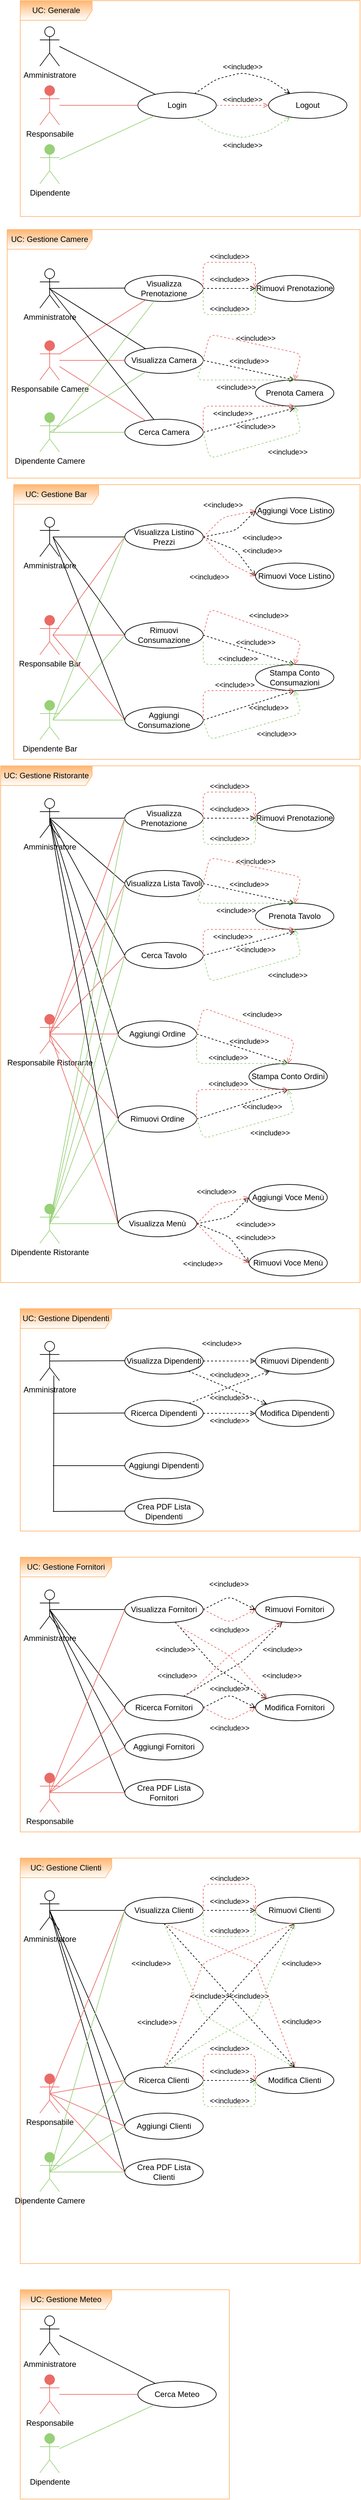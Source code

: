 <mxfile version="14.9.1" type="github">
  <diagram id="NqPz3V7me-MqtQ7d7VtO" name="Page-1">
    <mxGraphModel dx="1038" dy="547" grid="1" gridSize="10" guides="1" tooltips="1" connect="1" arrows="1" fold="1" page="1" pageScale="1" pageWidth="827" pageHeight="1169" math="0" shadow="0">
      <root>
        <mxCell id="0" />
        <mxCell id="1" parent="0" />
        <mxCell id="5VnEzYSrw6fhQEY2myun-6" value="UC: Generale" style="shape=umlFrame;whiteSpace=wrap;html=1;swimlaneFillColor=none;gradientColor=#ffffff;width=110;height=30;fillColor=#FFB570;strokeColor=#FFB570;" parent="1" vertex="1">
          <mxGeometry x="120" y="40" width="520" height="330" as="geometry" />
        </mxCell>
        <mxCell id="5VnEzYSrw6fhQEY2myun-1" value="Amministratore" style="shape=umlActor;html=1;verticalLabelPosition=bottom;verticalAlign=top;align=center;" parent="1" vertex="1">
          <mxGeometry x="150" y="80" width="30" height="60" as="geometry" />
        </mxCell>
        <mxCell id="5VnEzYSrw6fhQEY2myun-2" value="Login" style="ellipse;whiteSpace=wrap;html=1;" parent="1" vertex="1">
          <mxGeometry x="300" y="180" width="120" height="40" as="geometry" />
        </mxCell>
        <mxCell id="5VnEzYSrw6fhQEY2myun-3" value="Logout" style="ellipse;whiteSpace=wrap;html=1;" parent="1" vertex="1">
          <mxGeometry x="500" y="180" width="120" height="40" as="geometry" />
        </mxCell>
        <mxCell id="5VnEzYSrw6fhQEY2myun-4" value="" style="edgeStyle=none;html=1;endArrow=none;verticalAlign=bottom;" parent="1" edge="1" target="5VnEzYSrw6fhQEY2myun-2">
          <mxGeometry width="160" relative="1" as="geometry">
            <mxPoint x="180" y="110" as="sourcePoint" />
            <mxPoint x="310" y="183" as="targetPoint" />
            <Array as="points" />
          </mxGeometry>
        </mxCell>
        <mxCell id="5VnEzYSrw6fhQEY2myun-7" value="UC: Gestione Camere" style="shape=umlFrame;whiteSpace=wrap;html=1;swimlaneFillColor=none;gradientColor=#ffffff;width=130;height=30;fillColor=#FFB570;strokeColor=#FFB570;" parent="1" vertex="1">
          <mxGeometry x="100" y="390" width="540" height="380" as="geometry" />
        </mxCell>
        <mxCell id="5VnEzYSrw6fhQEY2myun-13" value="Amministratore" style="shape=umlActor;html=1;verticalLabelPosition=bottom;verticalAlign=top;align=center;" parent="1" vertex="1">
          <mxGeometry x="150" y="450" width="30" height="60" as="geometry" />
        </mxCell>
        <mxCell id="5VnEzYSrw6fhQEY2myun-14" value="Visualizza Prenotazione" style="ellipse;whiteSpace=wrap;html=1;" parent="1" vertex="1">
          <mxGeometry x="280" y="460" width="120" height="40" as="geometry" />
        </mxCell>
        <mxCell id="5VnEzYSrw6fhQEY2myun-15" value="Rimuovi Prenotazione" style="ellipse;whiteSpace=wrap;html=1;" parent="1" vertex="1">
          <mxGeometry x="480" y="460" width="120" height="40" as="geometry" />
        </mxCell>
        <mxCell id="5VnEzYSrw6fhQEY2myun-16" value="" style="edgeStyle=none;html=1;endArrow=none;verticalAlign=bottom;exitX=0.5;exitY=0.5;exitDx=0;exitDy=0;exitPerimeter=0;" parent="1" source="5VnEzYSrw6fhQEY2myun-13" edge="1">
          <mxGeometry width="160" relative="1" as="geometry">
            <mxPoint x="180" y="480" as="sourcePoint" />
            <mxPoint x="280" y="479.5" as="targetPoint" />
            <Array as="points" />
          </mxGeometry>
        </mxCell>
        <mxCell id="5VnEzYSrw6fhQEY2myun-19" value="Visualizza Camera" style="ellipse;whiteSpace=wrap;html=1;" parent="1" vertex="1">
          <mxGeometry x="280" y="570" width="120" height="40" as="geometry" />
        </mxCell>
        <mxCell id="5VnEzYSrw6fhQEY2myun-20" value="Prenota Camera" style="ellipse;whiteSpace=wrap;html=1;" parent="1" vertex="1">
          <mxGeometry x="480" y="620" width="120" height="40" as="geometry" />
        </mxCell>
        <mxCell id="5VnEzYSrw6fhQEY2myun-22" value="&amp;lt;&amp;lt;include&amp;gt;&amp;gt;" style="edgeStyle=none;html=1;endArrow=open;verticalAlign=bottom;dashed=1;labelBackgroundColor=none;exitX=1;exitY=0.5;exitDx=0;exitDy=0;entryX=0.5;entryY=0;entryDx=0;entryDy=0;" parent="1" source="5VnEzYSrw6fhQEY2myun-19" edge="1" target="5VnEzYSrw6fhQEY2myun-20">
          <mxGeometry x="-0.015" y="5" width="160" relative="1" as="geometry">
            <mxPoint x="374" y="679.5" as="sourcePoint" />
            <mxPoint x="464" y="650" as="targetPoint" />
            <Array as="points" />
            <mxPoint as="offset" />
          </mxGeometry>
        </mxCell>
        <mxCell id="5VnEzYSrw6fhQEY2myun-27" value="Cerca Camera" style="ellipse;whiteSpace=wrap;html=1;" parent="1" vertex="1">
          <mxGeometry x="280" y="680" width="120" height="40" as="geometry" />
        </mxCell>
        <mxCell id="5VnEzYSrw6fhQEY2myun-29" value="&amp;lt;&amp;lt;include&amp;gt;&amp;gt;" style="edgeStyle=none;html=1;endArrow=open;verticalAlign=bottom;dashed=1;labelBackgroundColor=none;exitX=1;exitY=0.5;exitDx=0;exitDy=0;" parent="1" edge="1" source="5VnEzYSrw6fhQEY2myun-27">
          <mxGeometry x="0.068" y="-20" width="160" relative="1" as="geometry">
            <mxPoint x="374" y="744.5" as="sourcePoint" />
            <mxPoint x="540" y="663" as="targetPoint" />
            <mxPoint as="offset" />
            <Array as="points" />
          </mxGeometry>
        </mxCell>
        <mxCell id="5VnEzYSrw6fhQEY2myun-30" value="UC: Gestione Bar" style="shape=umlFrame;whiteSpace=wrap;html=1;swimlaneFillColor=none;gradientColor=#ffffff;width=130;height=30;fillColor=#FFB570;strokeColor=#FFB570;" parent="1" vertex="1">
          <mxGeometry x="110" y="780" width="530" height="420" as="geometry" />
        </mxCell>
        <mxCell id="5VnEzYSrw6fhQEY2myun-31" value="Amministratore" style="shape=umlActor;html=1;verticalLabelPosition=bottom;verticalAlign=top;align=center;" parent="1" vertex="1">
          <mxGeometry x="150" y="830" width="30" height="60" as="geometry" />
        </mxCell>
        <mxCell id="5VnEzYSrw6fhQEY2myun-32" value="Visualizza Listino Prezzi" style="ellipse;whiteSpace=wrap;html=1;" parent="1" vertex="1">
          <mxGeometry x="280" y="840" width="120" height="40" as="geometry" />
        </mxCell>
        <mxCell id="5VnEzYSrw6fhQEY2myun-33" value="Aggiungi Voce Listino" style="ellipse;whiteSpace=wrap;html=1;" parent="1" vertex="1">
          <mxGeometry x="480" y="800" width="120" height="40" as="geometry" />
        </mxCell>
        <mxCell id="5VnEzYSrw6fhQEY2myun-35" value="&amp;lt;&amp;lt;include&amp;gt;&amp;gt;" style="edgeStyle=none;html=1;endArrow=open;verticalAlign=bottom;dashed=1;labelBackgroundColor=none;exitX=1;exitY=0.5;exitDx=0;exitDy=0;entryX=0;entryY=0.5;entryDx=0;entryDy=0;" parent="1" source="5VnEzYSrw6fhQEY2myun-32" edge="1" target="5VnEzYSrw6fhQEY2myun-33">
          <mxGeometry x="0.394" y="-42" width="160" relative="1" as="geometry">
            <mxPoint x="400" y="799.5" as="sourcePoint" />
            <mxPoint x="480" y="799.5" as="targetPoint" />
            <Array as="points">
              <mxPoint x="450" y="850" />
            </Array>
            <mxPoint as="offset" />
          </mxGeometry>
        </mxCell>
        <mxCell id="5VnEzYSrw6fhQEY2myun-36" value="Rimuovi Consumazione" style="ellipse;whiteSpace=wrap;html=1;" parent="1" vertex="1">
          <mxGeometry x="280" y="990" width="120" height="40" as="geometry" />
        </mxCell>
        <mxCell id="5VnEzYSrw6fhQEY2myun-37" value="Stampa Conto Consumazioni" style="ellipse;whiteSpace=wrap;html=1;" parent="1" vertex="1">
          <mxGeometry x="480" y="1055" width="120" height="40" as="geometry" />
        </mxCell>
        <mxCell id="5VnEzYSrw6fhQEY2myun-39" value="&amp;lt;&amp;lt;include&amp;gt;&amp;gt;" style="edgeStyle=none;html=1;endArrow=open;verticalAlign=bottom;dashed=1;labelBackgroundColor=none;exitX=1;exitY=0.5;exitDx=0;exitDy=0;entryX=0.5;entryY=0;entryDx=0;entryDy=0;" parent="1" source="5VnEzYSrw6fhQEY2myun-36" edge="1" target="5VnEzYSrw6fhQEY2myun-37">
          <mxGeometry x="0.119" y="5" width="160" relative="1" as="geometry">
            <mxPoint x="400" y="1069.5" as="sourcePoint" />
            <mxPoint x="490" y="1040" as="targetPoint" />
            <Array as="points" />
            <mxPoint as="offset" />
          </mxGeometry>
        </mxCell>
        <mxCell id="5VnEzYSrw6fhQEY2myun-42" value="Aggiungi Consumazione" style="ellipse;whiteSpace=wrap;html=1;" parent="1" vertex="1">
          <mxGeometry x="280" y="1120" width="120" height="40" as="geometry" />
        </mxCell>
        <mxCell id="5VnEzYSrw6fhQEY2myun-43" value="&amp;lt;&amp;lt;include&amp;gt;&amp;gt;" style="edgeStyle=none;html=1;endArrow=open;verticalAlign=bottom;dashed=1;labelBackgroundColor=none;exitX=1;exitY=0.5;exitDx=0;exitDy=0;entryX=0.5;entryY=1;entryDx=0;entryDy=0;" parent="1" edge="1" target="5VnEzYSrw6fhQEY2myun-37" source="5VnEzYSrw6fhQEY2myun-42">
          <mxGeometry x="0.336" y="-21" width="160" relative="1" as="geometry">
            <mxPoint x="400" y="1114.5" as="sourcePoint" />
            <mxPoint x="490" y="1085" as="targetPoint" />
            <mxPoint as="offset" />
          </mxGeometry>
        </mxCell>
        <mxCell id="5VnEzYSrw6fhQEY2myun-44" value="Rimuovi Voce Listino" style="ellipse;whiteSpace=wrap;html=1;" parent="1" vertex="1">
          <mxGeometry x="480" y="900" width="120" height="40" as="geometry" />
        </mxCell>
        <mxCell id="5VnEzYSrw6fhQEY2myun-45" value="&amp;lt;&amp;lt;include&amp;gt;&amp;gt;" style="edgeStyle=none;html=1;endArrow=open;verticalAlign=bottom;dashed=1;labelBackgroundColor=none;exitX=1;exitY=0.5;exitDx=0;exitDy=0;entryX=0;entryY=0.5;entryDx=0;entryDy=0;" parent="1" source="5VnEzYSrw6fhQEY2myun-32" edge="1" target="5VnEzYSrw6fhQEY2myun-44">
          <mxGeometry x="0.653" y="26" width="160" relative="1" as="geometry">
            <mxPoint x="400" y="930" as="sourcePoint" />
            <mxPoint x="480" y="889.5" as="targetPoint" />
            <Array as="points">
              <mxPoint x="450" y="880" />
            </Array>
            <mxPoint as="offset" />
          </mxGeometry>
        </mxCell>
        <mxCell id="5VnEzYSrw6fhQEY2myun-46" value="UC: Gestione Ristorante" style="shape=umlFrame;whiteSpace=wrap;html=1;swimlaneFillColor=none;gradientColor=#ffffff;width=140;height=30;fillColor=#FFB570;strokeColor=#FFB570;" parent="1" vertex="1">
          <mxGeometry x="90" y="1210" width="550" height="790" as="geometry" />
        </mxCell>
        <mxCell id="5VnEzYSrw6fhQEY2myun-47" value="Amministratore" style="shape=umlActor;html=1;verticalLabelPosition=bottom;verticalAlign=top;align=center;" parent="1" vertex="1">
          <mxGeometry x="150" y="1260" width="30" height="60" as="geometry" />
        </mxCell>
        <mxCell id="5VnEzYSrw6fhQEY2myun-48" value="Visualizza Prenotazione" style="ellipse;whiteSpace=wrap;html=1;" parent="1" vertex="1">
          <mxGeometry x="280" y="1270" width="120" height="40" as="geometry" />
        </mxCell>
        <mxCell id="5VnEzYSrw6fhQEY2myun-50" value="" style="edgeStyle=none;html=1;endArrow=none;verticalAlign=bottom;exitX=0.5;exitY=0.5;exitDx=0;exitDy=0;exitPerimeter=0;" parent="1" source="5VnEzYSrw6fhQEY2myun-47" edge="1" target="5VnEzYSrw6fhQEY2myun-48">
          <mxGeometry width="160" relative="1" as="geometry">
            <mxPoint x="180" y="1290" as="sourcePoint" />
            <mxPoint x="280" y="1289.5" as="targetPoint" />
            <Array as="points" />
          </mxGeometry>
        </mxCell>
        <mxCell id="5VnEzYSrw6fhQEY2myun-52" value="Visualizza Lista Tavoli" style="ellipse;whiteSpace=wrap;html=1;" parent="1" vertex="1">
          <mxGeometry x="280" y="1370" width="120" height="40" as="geometry" />
        </mxCell>
        <mxCell id="5VnEzYSrw6fhQEY2myun-58" value="Cerca Tavolo" style="ellipse;whiteSpace=wrap;html=1;" parent="1" vertex="1">
          <mxGeometry x="280" y="1480" width="120" height="40" as="geometry" />
        </mxCell>
        <mxCell id="5VnEzYSrw6fhQEY2myun-67" value="Aggiungi Ordine" style="ellipse;whiteSpace=wrap;html=1;" parent="1" vertex="1">
          <mxGeometry x="270" y="1600" width="120" height="40" as="geometry" />
        </mxCell>
        <mxCell id="5VnEzYSrw6fhQEY2myun-72" value="Rimuovi Ordine" style="ellipse;whiteSpace=wrap;html=1;" parent="1" vertex="1">
          <mxGeometry x="270" y="1730" width="120" height="40" as="geometry" />
        </mxCell>
        <mxCell id="5VnEzYSrw6fhQEY2myun-74" value="UC: Gestione Dipendenti" style="shape=umlFrame;whiteSpace=wrap;html=1;swimlaneFillColor=none;gradientColor=#ffffff;width=140;height=30;fillColor=#FFB570;strokeColor=#FFB570;" parent="1" vertex="1">
          <mxGeometry x="120" y="2040" width="520" height="340" as="geometry" />
        </mxCell>
        <mxCell id="5VnEzYSrw6fhQEY2myun-75" value="Amministratore" style="shape=umlActor;html=1;verticalLabelPosition=bottom;verticalAlign=top;align=center;" parent="1" vertex="1">
          <mxGeometry x="150" y="2090" width="30" height="60" as="geometry" />
        </mxCell>
        <mxCell id="5VnEzYSrw6fhQEY2myun-76" value="Visualizza Dipendenti" style="ellipse;whiteSpace=wrap;html=1;" parent="1" vertex="1">
          <mxGeometry x="280" y="2100" width="120" height="40" as="geometry" />
        </mxCell>
        <mxCell id="5VnEzYSrw6fhQEY2myun-77" value="Rimuovi Dipendenti" style="ellipse;whiteSpace=wrap;html=1;" parent="1" vertex="1">
          <mxGeometry x="480" y="2100" width="120" height="40" as="geometry" />
        </mxCell>
        <mxCell id="5VnEzYSrw6fhQEY2myun-78" value="" style="edgeStyle=none;html=1;endArrow=none;verticalAlign=bottom;exitX=0.5;exitY=0.5;exitDx=0;exitDy=0;exitPerimeter=0;" parent="1" source="5VnEzYSrw6fhQEY2myun-75" edge="1">
          <mxGeometry width="160" relative="1" as="geometry">
            <mxPoint x="180" y="2120" as="sourcePoint" />
            <mxPoint x="280" y="2119.5" as="targetPoint" />
            <Array as="points" />
          </mxGeometry>
        </mxCell>
        <mxCell id="5VnEzYSrw6fhQEY2myun-79" value="&amp;lt;&amp;lt;include&amp;gt;&amp;gt;" style="edgeStyle=none;html=1;endArrow=open;verticalAlign=bottom;dashed=1;labelBackgroundColor=none;exitX=1;exitY=0.5;exitDx=0;exitDy=0;" parent="1" source="5VnEzYSrw6fhQEY2myun-76" target="5VnEzYSrw6fhQEY2myun-77" edge="1">
          <mxGeometry x="-0.3" y="18" width="160" relative="1" as="geometry">
            <mxPoint x="400" y="2079.5" as="sourcePoint" />
            <mxPoint x="480" y="2079.5" as="targetPoint" />
            <Array as="points" />
            <mxPoint as="offset" />
          </mxGeometry>
        </mxCell>
        <mxCell id="5VnEzYSrw6fhQEY2myun-80" value="Ricerca Dipendenti" style="ellipse;whiteSpace=wrap;html=1;" parent="1" vertex="1">
          <mxGeometry x="280" y="2180" width="120" height="40" as="geometry" />
        </mxCell>
        <mxCell id="5VnEzYSrw6fhQEY2myun-81" value="Modifica Dipendenti" style="ellipse;whiteSpace=wrap;html=1;" parent="1" vertex="1">
          <mxGeometry x="480" y="2180" width="120" height="40" as="geometry" />
        </mxCell>
        <mxCell id="5VnEzYSrw6fhQEY2myun-82" value="" style="edgeStyle=none;html=1;endArrow=none;verticalAlign=bottom;" parent="1" edge="1">
          <mxGeometry width="160" relative="1" as="geometry">
            <mxPoint x="170" y="2200" as="sourcePoint" />
            <mxPoint x="280" y="2199.5" as="targetPoint" />
            <Array as="points" />
          </mxGeometry>
        </mxCell>
        <mxCell id="5VnEzYSrw6fhQEY2myun-83" value="&amp;lt;&amp;lt;include&amp;gt;&amp;gt;" style="edgeStyle=none;html=1;endArrow=open;verticalAlign=bottom;dashed=1;labelBackgroundColor=none;exitX=1;exitY=0.5;exitDx=0;exitDy=0;" parent="1" source="5VnEzYSrw6fhQEY2myun-80" target="5VnEzYSrw6fhQEY2myun-81" edge="1">
          <mxGeometry y="-20" width="160" relative="1" as="geometry">
            <mxPoint x="400" y="2259.5" as="sourcePoint" />
            <mxPoint x="490" y="2230" as="targetPoint" />
            <Array as="points" />
            <mxPoint as="offset" />
          </mxGeometry>
        </mxCell>
        <mxCell id="5VnEzYSrw6fhQEY2myun-84" value="" style="edgeStyle=none;html=1;endArrow=none;verticalAlign=bottom;exitX=0.713;exitY=0.87;exitDx=0;exitDy=0;exitPerimeter=0;" parent="1" source="5VnEzYSrw6fhQEY2myun-75" edge="1">
          <mxGeometry width="160" relative="1" as="geometry">
            <mxPoint x="580" y="2320" as="sourcePoint" />
            <mxPoint x="171" y="2350" as="targetPoint" />
          </mxGeometry>
        </mxCell>
        <mxCell id="5VnEzYSrw6fhQEY2myun-85" value="" style="edgeStyle=none;html=1;endArrow=none;verticalAlign=bottom;" parent="1" edge="1">
          <mxGeometry width="160" relative="1" as="geometry">
            <mxPoint x="170" y="2280" as="sourcePoint" />
            <mxPoint x="280" y="2280" as="targetPoint" />
          </mxGeometry>
        </mxCell>
        <mxCell id="5VnEzYSrw6fhQEY2myun-86" value="Aggiungi Dipendenti" style="ellipse;whiteSpace=wrap;html=1;" parent="1" vertex="1">
          <mxGeometry x="280" y="2260" width="120" height="40" as="geometry" />
        </mxCell>
        <mxCell id="5VnEzYSrw6fhQEY2myun-88" value="Crea PDF Lista Dipendenti" style="ellipse;whiteSpace=wrap;html=1;" parent="1" vertex="1">
          <mxGeometry x="280" y="2330" width="120" height="40" as="geometry" />
        </mxCell>
        <mxCell id="5VnEzYSrw6fhQEY2myun-90" value="" style="edgeStyle=none;html=1;endArrow=none;verticalAlign=bottom;" parent="1" edge="1">
          <mxGeometry width="160" relative="1" as="geometry">
            <mxPoint x="170" y="2350" as="sourcePoint" />
            <mxPoint x="280" y="2349.5" as="targetPoint" />
            <Array as="points" />
          </mxGeometry>
        </mxCell>
        <mxCell id="5VnEzYSrw6fhQEY2myun-95" value="&amp;lt;&amp;lt;include&amp;gt;&amp;gt;" style="edgeStyle=none;html=1;endArrow=open;verticalAlign=bottom;dashed=1;labelBackgroundColor=none;" parent="1" source="5VnEzYSrw6fhQEY2myun-80" target="5VnEzYSrw6fhQEY2myun-77" edge="1">
          <mxGeometry x="-0.139" y="-23" width="160" relative="1" as="geometry">
            <mxPoint x="340" y="2160" as="sourcePoint" />
            <mxPoint x="500" y="2160" as="targetPoint" />
            <mxPoint as="offset" />
          </mxGeometry>
        </mxCell>
        <mxCell id="5VnEzYSrw6fhQEY2myun-96" value="&amp;lt;&amp;lt;include&amp;gt;&amp;gt;" style="edgeStyle=none;html=1;endArrow=open;verticalAlign=bottom;dashed=1;labelBackgroundColor=none;entryX=0;entryY=0;entryDx=0;entryDy=0;" parent="1" source="5VnEzYSrw6fhQEY2myun-76" target="5VnEzYSrw6fhQEY2myun-81" edge="1">
          <mxGeometry x="-0.03" y="11" width="160" relative="1" as="geometry">
            <mxPoint x="334" y="2150" as="sourcePoint" />
            <mxPoint x="494" y="2150" as="targetPoint" />
            <mxPoint as="offset" />
          </mxGeometry>
        </mxCell>
        <mxCell id="5VnEzYSrw6fhQEY2myun-97" value="UC: Gestione Fornitori" style="shape=umlFrame;whiteSpace=wrap;html=1;swimlaneFillColor=none;gradientColor=#ffffff;width=140;height=30;fillColor=#FFB570;strokeColor=#FFB570;" parent="1" vertex="1">
          <mxGeometry x="120" y="2420" width="520" height="420" as="geometry" />
        </mxCell>
        <mxCell id="5VnEzYSrw6fhQEY2myun-98" value="Amministratore" style="shape=umlActor;html=1;verticalLabelPosition=bottom;verticalAlign=top;align=center;" parent="1" vertex="1">
          <mxGeometry x="150" y="2470" width="30" height="60" as="geometry" />
        </mxCell>
        <mxCell id="5VnEzYSrw6fhQEY2myun-99" value="Visualizza Fornitori" style="ellipse;whiteSpace=wrap;html=1;" parent="1" vertex="1">
          <mxGeometry x="280" y="2480" width="120" height="40" as="geometry" />
        </mxCell>
        <mxCell id="5VnEzYSrw6fhQEY2myun-100" value="Rimuovi Fornitori" style="ellipse;whiteSpace=wrap;html=1;" parent="1" vertex="1">
          <mxGeometry x="480" y="2480" width="120" height="40" as="geometry" />
        </mxCell>
        <mxCell id="5VnEzYSrw6fhQEY2myun-102" value="&amp;lt;&amp;lt;include&amp;gt;&amp;gt;" style="edgeStyle=none;html=1;endArrow=open;verticalAlign=bottom;dashed=1;labelBackgroundColor=none;exitX=1;exitY=0.5;exitDx=0;exitDy=0;entryX=0;entryY=0.5;entryDx=0;entryDy=0;" parent="1" source="5VnEzYSrw6fhQEY2myun-99" target="5VnEzYSrw6fhQEY2myun-100" edge="1">
          <mxGeometry y="10" width="160" relative="1" as="geometry">
            <mxPoint x="400" y="2459.5" as="sourcePoint" />
            <mxPoint x="480" y="2459.5" as="targetPoint" />
            <Array as="points">
              <mxPoint x="440" y="2480" />
            </Array>
            <mxPoint x="-5" y="-1" as="offset" />
          </mxGeometry>
        </mxCell>
        <mxCell id="5VnEzYSrw6fhQEY2myun-103" value="Ricerca Fornitori" style="ellipse;whiteSpace=wrap;html=1;" parent="1" vertex="1">
          <mxGeometry x="280" y="2630" width="120" height="40" as="geometry" />
        </mxCell>
        <mxCell id="5VnEzYSrw6fhQEY2myun-104" value="Modifica Fornitori" style="ellipse;whiteSpace=wrap;html=1;" parent="1" vertex="1">
          <mxGeometry x="480" y="2630" width="120" height="40" as="geometry" />
        </mxCell>
        <mxCell id="5VnEzYSrw6fhQEY2myun-106" value="&amp;lt;&amp;lt;include&amp;gt;&amp;gt;" style="edgeStyle=none;html=1;endArrow=open;verticalAlign=bottom;dashed=1;labelBackgroundColor=none;exitX=1;exitY=0.5;exitDx=0;exitDy=0;entryX=0;entryY=0.5;entryDx=0;entryDy=0;" parent="1" source="5VnEzYSrw6fhQEY2myun-103" target="5VnEzYSrw6fhQEY2myun-104" edge="1">
          <mxGeometry width="160" relative="1" as="geometry">
            <mxPoint x="400" y="2709.5" as="sourcePoint" />
            <mxPoint x="490" y="2680" as="targetPoint" />
            <Array as="points">
              <mxPoint x="440" y="2630" />
            </Array>
            <mxPoint as="offset" />
          </mxGeometry>
        </mxCell>
        <mxCell id="5VnEzYSrw6fhQEY2myun-109" value="Aggiungi Fornitori" style="ellipse;whiteSpace=wrap;html=1;" parent="1" vertex="1">
          <mxGeometry x="280" y="2690" width="120" height="40" as="geometry" />
        </mxCell>
        <mxCell id="5VnEzYSrw6fhQEY2myun-110" value="Crea PDF Lista Fornitori" style="ellipse;whiteSpace=wrap;html=1;" parent="1" vertex="1">
          <mxGeometry x="280" y="2760" width="120" height="40" as="geometry" />
        </mxCell>
        <mxCell id="5VnEzYSrw6fhQEY2myun-112" value="&amp;lt;&amp;lt;include&amp;gt;&amp;gt;" style="edgeStyle=none;html=1;endArrow=open;verticalAlign=bottom;dashed=1;labelBackgroundColor=none;" parent="1" source="5VnEzYSrw6fhQEY2myun-103" target="5VnEzYSrw6fhQEY2myun-100" edge="1">
          <mxGeometry x="0.622" y="-36" width="160" relative="1" as="geometry">
            <mxPoint x="340" y="2540" as="sourcePoint" />
            <mxPoint x="500" y="2540" as="targetPoint" />
            <mxPoint as="offset" />
            <Array as="points">
              <mxPoint x="460" y="2580" />
            </Array>
          </mxGeometry>
        </mxCell>
        <mxCell id="5VnEzYSrw6fhQEY2myun-113" value="&amp;lt;&amp;lt;include&amp;gt;&amp;gt;" style="edgeStyle=none;html=1;endArrow=open;verticalAlign=bottom;dashed=1;labelBackgroundColor=none;entryX=0;entryY=0;entryDx=0;entryDy=0;" parent="1" source="5VnEzYSrw6fhQEY2myun-99" target="5VnEzYSrw6fhQEY2myun-104" edge="1">
          <mxGeometry x="-0.589" y="-34" width="160" relative="1" as="geometry">
            <mxPoint x="334" y="2530" as="sourcePoint" />
            <mxPoint x="494" y="2530" as="targetPoint" />
            <mxPoint as="offset" />
            <Array as="points">
              <mxPoint x="420" y="2590" />
            </Array>
          </mxGeometry>
        </mxCell>
        <mxCell id="5VnEzYSrw6fhQEY2myun-115" value="UC: Gestione Clienti" style="shape=umlFrame;whiteSpace=wrap;html=1;swimlaneFillColor=none;gradientColor=#ffffff;width=140;height=30;fillColor=#FFB570;strokeColor=#FFB570;" parent="1" vertex="1">
          <mxGeometry x="120" y="2880" width="520" height="620" as="geometry" />
        </mxCell>
        <mxCell id="5VnEzYSrw6fhQEY2myun-132" value="UC: Gestione Meteo" style="shape=umlFrame;whiteSpace=wrap;html=1;swimlaneFillColor=none;gradientColor=#ffffff;width=140;height=30;fillColor=#FFB570;strokeColor=#FFB570;" parent="1" vertex="1">
          <mxGeometry x="120" y="3540" width="320" height="320" as="geometry" />
        </mxCell>
        <mxCell id="Zgn5kTl-cPM_kMCiq-QF-1" value="Responsabile" style="shape=umlActor;verticalLabelPosition=bottom;verticalAlign=top;html=1;outlineConnect=0;fillColor=#EA6B66;strokeColor=#EA6B66;" vertex="1" parent="1">
          <mxGeometry x="150" y="170" width="30" height="60" as="geometry" />
        </mxCell>
        <mxCell id="Zgn5kTl-cPM_kMCiq-QF-2" value="Dipendente" style="shape=umlActor;verticalLabelPosition=bottom;verticalAlign=top;html=1;outlineConnect=0;fillColor=#97D077;strokeColor=#97D077;" vertex="1" parent="1">
          <mxGeometry x="150" y="260" width="30" height="60" as="geometry" />
        </mxCell>
        <mxCell id="Zgn5kTl-cPM_kMCiq-QF-10" value="" style="edgeStyle=none;html=1;endArrow=none;verticalAlign=bottom;strokeColor=#EA6B66;" edge="1" parent="1" source="Zgn5kTl-cPM_kMCiq-QF-1" target="5VnEzYSrw6fhQEY2myun-2">
          <mxGeometry width="160" relative="1" as="geometry">
            <mxPoint x="220" y="260" as="sourcePoint" />
            <mxPoint x="380" y="260" as="targetPoint" />
          </mxGeometry>
        </mxCell>
        <mxCell id="Zgn5kTl-cPM_kMCiq-QF-11" value="" style="edgeStyle=none;html=1;endArrow=none;verticalAlign=bottom;strokeColor=#97D077;" edge="1" parent="1" source="Zgn5kTl-cPM_kMCiq-QF-2" target="5VnEzYSrw6fhQEY2myun-2">
          <mxGeometry width="160" relative="1" as="geometry">
            <mxPoint x="210" y="280" as="sourcePoint" />
            <mxPoint x="370" y="280" as="targetPoint" />
          </mxGeometry>
        </mxCell>
        <mxCell id="Zgn5kTl-cPM_kMCiq-QF-12" value="&amp;lt;&amp;lt;include&amp;gt;&amp;gt;" style="edgeStyle=none;html=1;endArrow=open;verticalAlign=bottom;dashed=1;labelBackgroundColor=none;strokeColor=#97D077;" edge="1" parent="1" source="5VnEzYSrw6fhQEY2myun-2" target="5VnEzYSrw6fhQEY2myun-3">
          <mxGeometry y="-20" width="160" relative="1" as="geometry">
            <mxPoint x="330" y="260" as="sourcePoint" />
            <mxPoint x="490" y="260" as="targetPoint" />
            <Array as="points">
              <mxPoint x="420" y="240" />
              <mxPoint x="460" y="250" />
              <mxPoint x="500" y="240" />
            </Array>
            <mxPoint x="-5" y="1" as="offset" />
          </mxGeometry>
        </mxCell>
        <mxCell id="Zgn5kTl-cPM_kMCiq-QF-13" value="&amp;lt;&amp;lt;include&amp;gt;&amp;gt;" style="edgeStyle=none;html=1;endArrow=open;verticalAlign=bottom;dashed=1;labelBackgroundColor=none;strokeColor=#EA6B66;" edge="1" parent="1" source="5VnEzYSrw6fhQEY2myun-2" target="5VnEzYSrw6fhQEY2myun-3">
          <mxGeometry width="160" relative="1" as="geometry">
            <mxPoint x="380" y="160" as="sourcePoint" />
            <mxPoint x="540" y="160" as="targetPoint" />
            <Array as="points" />
          </mxGeometry>
        </mxCell>
        <mxCell id="Zgn5kTl-cPM_kMCiq-QF-14" value="&amp;lt;&amp;lt;include&amp;gt;&amp;gt;" style="edgeStyle=none;html=1;endArrow=open;verticalAlign=bottom;dashed=1;labelBackgroundColor=none;" edge="1" parent="1" source="5VnEzYSrw6fhQEY2myun-2" target="5VnEzYSrw6fhQEY2myun-3">
          <mxGeometry width="160" relative="1" as="geometry">
            <mxPoint x="370" y="150" as="sourcePoint" />
            <mxPoint x="530" y="150" as="targetPoint" />
            <Array as="points">
              <mxPoint x="420" y="160" />
              <mxPoint x="460" y="150" />
              <mxPoint x="500" y="160" />
            </Array>
          </mxGeometry>
        </mxCell>
        <mxCell id="Zgn5kTl-cPM_kMCiq-QF-15" value="Responsabile Camere" style="shape=umlActor;verticalLabelPosition=bottom;verticalAlign=top;html=1;outlineConnect=0;fillColor=#EA6B66;strokeColor=#EA6B66;" vertex="1" parent="1">
          <mxGeometry x="150" y="560" width="30" height="60" as="geometry" />
        </mxCell>
        <mxCell id="Zgn5kTl-cPM_kMCiq-QF-16" value="Dipendente Camere" style="shape=umlActor;verticalLabelPosition=bottom;verticalAlign=top;html=1;outlineConnect=0;fillColor=#97D077;strokeColor=#97D077;" vertex="1" parent="1">
          <mxGeometry x="150" y="670" width="30" height="60" as="geometry" />
        </mxCell>
        <mxCell id="Zgn5kTl-cPM_kMCiq-QF-17" value="" style="edgeStyle=none;html=1;endArrow=none;verticalAlign=bottom;strokeColor=#EA6B66;" edge="1" parent="1" source="Zgn5kTl-cPM_kMCiq-QF-15" target="5VnEzYSrw6fhQEY2myun-14">
          <mxGeometry width="160" relative="1" as="geometry">
            <mxPoint x="330" y="620" as="sourcePoint" />
            <mxPoint x="490" y="620" as="targetPoint" />
          </mxGeometry>
        </mxCell>
        <mxCell id="Zgn5kTl-cPM_kMCiq-QF-18" value="" style="edgeStyle=none;html=1;endArrow=none;verticalAlign=bottom;strokeColor=#EA6B66;" edge="1" parent="1" source="Zgn5kTl-cPM_kMCiq-QF-15" target="5VnEzYSrw6fhQEY2myun-19">
          <mxGeometry width="160" relative="1" as="geometry">
            <mxPoint x="330" y="630" as="sourcePoint" />
            <mxPoint x="490" y="630" as="targetPoint" />
          </mxGeometry>
        </mxCell>
        <mxCell id="Zgn5kTl-cPM_kMCiq-QF-19" value="" style="edgeStyle=none;html=1;endArrow=none;verticalAlign=bottom;strokeColor=#EA6B66;" edge="1" parent="1" source="Zgn5kTl-cPM_kMCiq-QF-15" target="5VnEzYSrw6fhQEY2myun-27">
          <mxGeometry width="160" relative="1" as="geometry">
            <mxPoint x="330" y="610" as="sourcePoint" />
            <mxPoint x="490" y="610" as="targetPoint" />
          </mxGeometry>
        </mxCell>
        <mxCell id="Zgn5kTl-cPM_kMCiq-QF-20" value="" style="edgeStyle=none;html=1;endArrow=none;verticalAlign=bottom;strokeColor=#97D077;exitX=0.5;exitY=0.5;exitDx=0;exitDy=0;exitPerimeter=0;" edge="1" parent="1" source="Zgn5kTl-cPM_kMCiq-QF-16" target="5VnEzYSrw6fhQEY2myun-27">
          <mxGeometry width="160" relative="1" as="geometry">
            <mxPoint x="330" y="650" as="sourcePoint" />
            <mxPoint x="490" y="650" as="targetPoint" />
          </mxGeometry>
        </mxCell>
        <mxCell id="Zgn5kTl-cPM_kMCiq-QF-21" value="" style="edgeStyle=none;html=1;endArrow=none;verticalAlign=bottom;strokeColor=#97D077;" edge="1" parent="1" target="5VnEzYSrw6fhQEY2myun-19">
          <mxGeometry width="160" relative="1" as="geometry">
            <mxPoint x="165" y="700" as="sourcePoint" />
            <mxPoint x="490" y="610" as="targetPoint" />
          </mxGeometry>
        </mxCell>
        <mxCell id="Zgn5kTl-cPM_kMCiq-QF-22" value="" style="edgeStyle=none;html=1;endArrow=none;verticalAlign=bottom;strokeColor=#97D077;" edge="1" parent="1" target="5VnEzYSrw6fhQEY2myun-14">
          <mxGeometry width="160" relative="1" as="geometry">
            <mxPoint x="170" y="700" as="sourcePoint" />
            <mxPoint x="490" y="620" as="targetPoint" />
          </mxGeometry>
        </mxCell>
        <mxCell id="Zgn5kTl-cPM_kMCiq-QF-23" value="" style="edgeStyle=none;html=1;endArrow=none;verticalAlign=bottom;" edge="1" parent="1" target="5VnEzYSrw6fhQEY2myun-19">
          <mxGeometry width="160" relative="1" as="geometry">
            <mxPoint x="164" y="480" as="sourcePoint" />
            <mxPoint x="340" y="560" as="targetPoint" />
          </mxGeometry>
        </mxCell>
        <mxCell id="Zgn5kTl-cPM_kMCiq-QF-24" value="" style="edgeStyle=none;html=1;endArrow=none;verticalAlign=bottom;strokeColor=#000000;exitX=0.5;exitY=0.5;exitDx=0;exitDy=0;exitPerimeter=0;" edge="1" parent="1" source="5VnEzYSrw6fhQEY2myun-13" target="5VnEzYSrw6fhQEY2myun-27">
          <mxGeometry width="160" relative="1" as="geometry">
            <mxPoint x="330" y="620" as="sourcePoint" />
            <mxPoint x="490" y="620" as="targetPoint" />
          </mxGeometry>
        </mxCell>
        <mxCell id="Zgn5kTl-cPM_kMCiq-QF-25" value="&amp;lt;&amp;lt;include&amp;gt;&amp;gt;" style="edgeStyle=none;html=1;endArrow=open;verticalAlign=bottom;dashed=1;labelBackgroundColor=none;strokeColor=#97D077;entryX=0.5;entryY=1;entryDx=0;entryDy=0;" edge="1" parent="1" target="5VnEzYSrw6fhQEY2myun-20">
          <mxGeometry x="0.369" y="-32" width="160" relative="1" as="geometry">
            <mxPoint x="400" y="700" as="sourcePoint" />
            <mxPoint x="464" y="722" as="targetPoint" />
            <Array as="points">
              <mxPoint x="410" y="740" />
              <mxPoint x="550" y="700" />
            </Array>
            <mxPoint as="offset" />
          </mxGeometry>
        </mxCell>
        <mxCell id="Zgn5kTl-cPM_kMCiq-QF-28" value="&amp;lt;&amp;lt;include&amp;gt;&amp;gt;" style="edgeStyle=none;html=1;endArrow=open;verticalAlign=bottom;dashed=1;labelBackgroundColor=none;strokeColor=#97D077;exitX=1;exitY=0.5;exitDx=0;exitDy=0;entryX=0.5;entryY=0;entryDx=0;entryDy=0;" edge="1" parent="1" source="5VnEzYSrw6fhQEY2myun-19" target="5VnEzYSrw6fhQEY2myun-20">
          <mxGeometry x="0.009" y="-20" width="160" relative="1" as="geometry">
            <mxPoint x="324" y="650" as="sourcePoint" />
            <mxPoint x="540" y="626" as="targetPoint" />
            <Array as="points">
              <mxPoint x="390" y="620" />
            </Array>
            <mxPoint as="offset" />
          </mxGeometry>
        </mxCell>
        <mxCell id="Zgn5kTl-cPM_kMCiq-QF-31" value="&amp;lt;&amp;lt;include&amp;gt;&amp;gt;" style="edgeStyle=none;html=1;endArrow=open;verticalAlign=bottom;dashed=1;labelBackgroundColor=none;strokeColor=#EA6B66;exitX=1;exitY=0.5;exitDx=0;exitDy=0;" edge="1" parent="1" source="5VnEzYSrw6fhQEY2myun-27">
          <mxGeometry x="-0.063" y="-20" width="160" relative="1" as="geometry">
            <mxPoint x="304" y="710" as="sourcePoint" />
            <mxPoint x="540" y="660" as="targetPoint" />
            <Array as="points">
              <mxPoint x="400" y="660" />
              <mxPoint x="430" y="660" />
              <mxPoint x="460" y="660" />
            </Array>
            <mxPoint as="offset" />
          </mxGeometry>
        </mxCell>
        <mxCell id="Zgn5kTl-cPM_kMCiq-QF-32" value="&amp;lt;&amp;lt;include&amp;gt;&amp;gt;" style="edgeStyle=none;html=1;endArrow=open;verticalAlign=bottom;dashed=1;labelBackgroundColor=none;strokeColor=#EA6B66;exitX=1;exitY=0.5;exitDx=0;exitDy=0;" edge="1" parent="1" source="5VnEzYSrw6fhQEY2myun-19">
          <mxGeometry width="160" relative="1" as="geometry">
            <mxPoint x="430" y="550" as="sourcePoint" />
            <mxPoint x="540" y="620" as="targetPoint" />
            <Array as="points">
              <mxPoint x="410" y="550" />
              <mxPoint x="550" y="580" />
            </Array>
          </mxGeometry>
        </mxCell>
        <mxCell id="Zgn5kTl-cPM_kMCiq-QF-34" value="&amp;lt;&amp;lt;include&amp;gt;&amp;gt;" style="edgeStyle=none;html=1;endArrow=open;verticalAlign=bottom;dashed=1;labelBackgroundColor=none;exitX=1;exitY=0.5;exitDx=0;exitDy=0;entryX=0;entryY=0.5;entryDx=0;entryDy=0;" edge="1" parent="1" source="5VnEzYSrw6fhQEY2myun-14" target="5VnEzYSrw6fhQEY2myun-15">
          <mxGeometry x="-0.015" y="5" width="160" relative="1" as="geometry">
            <mxPoint x="380" y="430" as="sourcePoint" />
            <mxPoint x="520" y="460" as="targetPoint" />
            <Array as="points" />
            <mxPoint as="offset" />
          </mxGeometry>
        </mxCell>
        <mxCell id="Zgn5kTl-cPM_kMCiq-QF-35" value="&amp;lt;&amp;lt;include&amp;gt;&amp;gt;" style="edgeStyle=none;html=1;endArrow=open;verticalAlign=bottom;dashed=1;labelBackgroundColor=none;strokeColor=#97D077;exitX=1;exitY=0.5;exitDx=0;exitDy=0;entryX=0;entryY=0.5;entryDx=0;entryDy=0;" edge="1" parent="1" source="5VnEzYSrw6fhQEY2myun-14" target="5VnEzYSrw6fhQEY2myun-15">
          <mxGeometry width="160" relative="1" as="geometry">
            <mxPoint x="380" y="430" as="sourcePoint" />
            <mxPoint x="520" y="460" as="targetPoint" />
            <Array as="points">
              <mxPoint x="400" y="520" />
              <mxPoint x="450" y="520" />
              <mxPoint x="480" y="520" />
            </Array>
          </mxGeometry>
        </mxCell>
        <mxCell id="Zgn5kTl-cPM_kMCiq-QF-36" value="&amp;lt;&amp;lt;include&amp;gt;&amp;gt;" style="edgeStyle=none;html=1;endArrow=open;verticalAlign=bottom;dashed=1;labelBackgroundColor=none;strokeColor=#EA6B66;entryX=0;entryY=0.5;entryDx=0;entryDy=0;exitX=1;exitY=0.5;exitDx=0;exitDy=0;" edge="1" parent="1" source="5VnEzYSrw6fhQEY2myun-14" target="5VnEzYSrw6fhQEY2myun-15">
          <mxGeometry width="160" relative="1" as="geometry">
            <mxPoint x="380" y="430" as="sourcePoint" />
            <mxPoint x="520" y="460" as="targetPoint" />
            <Array as="points">
              <mxPoint x="400" y="440" />
              <mxPoint x="480" y="440" />
            </Array>
          </mxGeometry>
        </mxCell>
        <mxCell id="Zgn5kTl-cPM_kMCiq-QF-41" value="Responsabile Bar" style="shape=umlActor;verticalLabelPosition=bottom;verticalAlign=top;html=1;outlineConnect=0;fillColor=#EA6B66;strokeColor=#EA6B66;" vertex="1" parent="1">
          <mxGeometry x="150" y="980" width="30" height="60" as="geometry" />
        </mxCell>
        <mxCell id="Zgn5kTl-cPM_kMCiq-QF-42" value="Dipendente Bar" style="shape=umlActor;verticalLabelPosition=bottom;verticalAlign=top;html=1;outlineConnect=0;fillColor=#97D077;strokeColor=#97D077;" vertex="1" parent="1">
          <mxGeometry x="150" y="1110" width="30" height="60" as="geometry" />
        </mxCell>
        <mxCell id="Zgn5kTl-cPM_kMCiq-QF-44" value="" style="edgeStyle=none;html=1;endArrow=none;verticalAlign=bottom;strokeColor=#EA6B66;entryX=0;entryY=0.5;entryDx=0;entryDy=0;" edge="1" parent="1" target="5VnEzYSrw6fhQEY2myun-32">
          <mxGeometry width="160" relative="1" as="geometry">
            <mxPoint x="170" y="1010" as="sourcePoint" />
            <mxPoint x="420" y="980" as="targetPoint" />
          </mxGeometry>
        </mxCell>
        <mxCell id="Zgn5kTl-cPM_kMCiq-QF-45" value="" style="edgeStyle=none;html=1;endArrow=none;verticalAlign=bottom;strokeColor=#EA6B66;entryX=0;entryY=0.5;entryDx=0;entryDy=0;" edge="1" parent="1" target="5VnEzYSrw6fhQEY2myun-36">
          <mxGeometry width="160" relative="1" as="geometry">
            <mxPoint x="170" y="1010" as="sourcePoint" />
            <mxPoint x="490" y="1000" as="targetPoint" />
          </mxGeometry>
        </mxCell>
        <mxCell id="Zgn5kTl-cPM_kMCiq-QF-46" value="" style="edgeStyle=none;html=1;endArrow=none;verticalAlign=bottom;strokeColor=#EA6B66;entryX=0;entryY=0.5;entryDx=0;entryDy=0;" edge="1" parent="1" target="5VnEzYSrw6fhQEY2myun-42">
          <mxGeometry width="160" relative="1" as="geometry">
            <mxPoint x="170" y="1010" as="sourcePoint" />
            <mxPoint x="490" y="1000" as="targetPoint" />
          </mxGeometry>
        </mxCell>
        <mxCell id="Zgn5kTl-cPM_kMCiq-QF-47" value="" style="edgeStyle=none;html=1;endArrow=none;verticalAlign=bottom;strokeColor=#97D077;entryX=0;entryY=0.5;entryDx=0;entryDy=0;" edge="1" parent="1" target="5VnEzYSrw6fhQEY2myun-32">
          <mxGeometry width="160" relative="1" as="geometry">
            <mxPoint x="170" y="1140" as="sourcePoint" />
            <mxPoint x="490" y="1000" as="targetPoint" />
          </mxGeometry>
        </mxCell>
        <mxCell id="Zgn5kTl-cPM_kMCiq-QF-48" value="" style="edgeStyle=none;html=1;endArrow=none;verticalAlign=bottom;strokeColor=#97D077;entryX=0;entryY=0.5;entryDx=0;entryDy=0;" edge="1" parent="1" target="5VnEzYSrw6fhQEY2myun-36">
          <mxGeometry width="160" relative="1" as="geometry">
            <mxPoint x="170" y="1140" as="sourcePoint" />
            <mxPoint x="490" y="1000" as="targetPoint" />
          </mxGeometry>
        </mxCell>
        <mxCell id="Zgn5kTl-cPM_kMCiq-QF-49" value="" style="edgeStyle=none;html=1;endArrow=none;verticalAlign=bottom;strokeColor=#97D077;entryX=0;entryY=0.5;entryDx=0;entryDy=0;" edge="1" parent="1" target="5VnEzYSrw6fhQEY2myun-42">
          <mxGeometry width="160" relative="1" as="geometry">
            <mxPoint x="170" y="1140" as="sourcePoint" />
            <mxPoint x="490" y="1000" as="targetPoint" />
          </mxGeometry>
        </mxCell>
        <mxCell id="Zgn5kTl-cPM_kMCiq-QF-50" value="" style="edgeStyle=none;html=1;endArrow=none;verticalAlign=bottom;entryX=0;entryY=0.5;entryDx=0;entryDy=0;" edge="1" parent="1" target="5VnEzYSrw6fhQEY2myun-32">
          <mxGeometry width="160" relative="1" as="geometry">
            <mxPoint x="170" y="860" as="sourcePoint" />
            <mxPoint x="490" y="1000" as="targetPoint" />
          </mxGeometry>
        </mxCell>
        <mxCell id="Zgn5kTl-cPM_kMCiq-QF-51" value="" style="edgeStyle=none;html=1;endArrow=none;verticalAlign=bottom;strokeColor=#000000;entryX=0;entryY=0.5;entryDx=0;entryDy=0;" edge="1" parent="1" target="5VnEzYSrw6fhQEY2myun-36">
          <mxGeometry width="160" relative="1" as="geometry">
            <mxPoint x="170" y="860" as="sourcePoint" />
            <mxPoint x="490" y="1000" as="targetPoint" />
          </mxGeometry>
        </mxCell>
        <mxCell id="Zgn5kTl-cPM_kMCiq-QF-52" value="" style="edgeStyle=none;html=1;endArrow=none;verticalAlign=bottom;strokeColor=#000000;entryX=0;entryY=0.5;entryDx=0;entryDy=0;" edge="1" parent="1" target="5VnEzYSrw6fhQEY2myun-42">
          <mxGeometry width="160" relative="1" as="geometry">
            <mxPoint x="170" y="860" as="sourcePoint" />
            <mxPoint x="490" y="1000" as="targetPoint" />
          </mxGeometry>
        </mxCell>
        <mxCell id="Zgn5kTl-cPM_kMCiq-QF-53" value="&amp;lt;&amp;lt;include&amp;gt;&amp;gt;" style="edgeStyle=none;html=1;endArrow=open;verticalAlign=bottom;dashed=1;labelBackgroundColor=none;strokeColor=#EA6B66;exitX=1;exitY=0.5;exitDx=0;exitDy=0;" edge="1" parent="1" source="5VnEzYSrw6fhQEY2myun-32">
          <mxGeometry x="0.117" y="-42" width="160" relative="1" as="geometry">
            <mxPoint x="310" y="950" as="sourcePoint" />
            <mxPoint x="480" y="920" as="targetPoint" />
            <Array as="points">
              <mxPoint x="440" y="900" />
            </Array>
            <mxPoint x="-12" y="-8" as="offset" />
          </mxGeometry>
        </mxCell>
        <mxCell id="Zgn5kTl-cPM_kMCiq-QF-55" value="&amp;lt;&amp;lt;include&amp;gt;&amp;gt;" style="edgeStyle=none;html=1;endArrow=open;verticalAlign=bottom;dashed=1;labelBackgroundColor=none;strokeColor=#EA6B66;entryX=0;entryY=0.5;entryDx=0;entryDy=0;exitX=1;exitY=0.5;exitDx=0;exitDy=0;" edge="1" parent="1" source="5VnEzYSrw6fhQEY2myun-32" target="5VnEzYSrw6fhQEY2myun-33">
          <mxGeometry x="-0.05" y="10" width="160" relative="1" as="geometry">
            <mxPoint x="300" y="800" as="sourcePoint" />
            <mxPoint x="460" y="800" as="targetPoint" />
            <Array as="points">
              <mxPoint x="430" y="830" />
            </Array>
            <mxPoint as="offset" />
          </mxGeometry>
        </mxCell>
        <mxCell id="Zgn5kTl-cPM_kMCiq-QF-56" value="&amp;lt;&amp;lt;include&amp;gt;&amp;gt;" style="edgeStyle=none;html=1;endArrow=open;verticalAlign=bottom;dashed=1;labelBackgroundColor=none;strokeColor=#EA6B66;entryX=0.5;entryY=0;entryDx=0;entryDy=0;exitX=1;exitY=0.5;exitDx=0;exitDy=0;" edge="1" parent="1" source="5VnEzYSrw6fhQEY2myun-36" target="5VnEzYSrw6fhQEY2myun-37">
          <mxGeometry x="0.173" y="11" width="160" relative="1" as="geometry">
            <mxPoint x="330" y="1000" as="sourcePoint" />
            <mxPoint x="490" y="1000" as="targetPoint" />
            <Array as="points">
              <mxPoint x="410" y="970" />
              <mxPoint x="550" y="1020" />
            </Array>
            <mxPoint y="-1" as="offset" />
          </mxGeometry>
        </mxCell>
        <mxCell id="Zgn5kTl-cPM_kMCiq-QF-57" value="&amp;lt;&amp;lt;include&amp;gt;&amp;gt;" style="edgeStyle=none;html=1;endArrow=open;verticalAlign=bottom;dashed=1;labelBackgroundColor=none;strokeColor=#EA6B66;entryX=0.5;entryY=1;entryDx=0;entryDy=0;" edge="1" parent="1" target="5VnEzYSrw6fhQEY2myun-37">
          <mxGeometry width="160" relative="1" as="geometry">
            <mxPoint x="400" y="1140" as="sourcePoint" />
            <mxPoint x="480" y="1080" as="targetPoint" />
            <Array as="points">
              <mxPoint x="400" y="1095" />
            </Array>
          </mxGeometry>
        </mxCell>
        <mxCell id="Zgn5kTl-cPM_kMCiq-QF-58" value="&amp;lt;&amp;lt;include&amp;gt;&amp;gt;" style="edgeStyle=none;html=1;endArrow=open;verticalAlign=bottom;dashed=1;labelBackgroundColor=none;strokeColor=#97D077;" edge="1" parent="1">
          <mxGeometry width="160" relative="1" as="geometry">
            <mxPoint x="400" y="1020" as="sourcePoint" />
            <mxPoint x="540" y="1055" as="targetPoint" />
            <Array as="points">
              <mxPoint x="400" y="1055" />
            </Array>
          </mxGeometry>
        </mxCell>
        <mxCell id="Zgn5kTl-cPM_kMCiq-QF-59" value="&amp;lt;&amp;lt;include&amp;gt;&amp;gt;" style="edgeStyle=none;html=1;endArrow=open;verticalAlign=bottom;dashed=1;labelBackgroundColor=none;strokeColor=#97D077;exitX=1;exitY=0.5;exitDx=0;exitDy=0;entryX=0.5;entryY=1;entryDx=0;entryDy=0;" edge="1" parent="1" source="5VnEzYSrw6fhQEY2myun-42" target="5VnEzYSrw6fhQEY2myun-37">
          <mxGeometry x="0.224" y="-27" width="160" relative="1" as="geometry">
            <mxPoint x="420" y="1160" as="sourcePoint" />
            <mxPoint x="540" y="1100" as="targetPoint" />
            <Array as="points">
              <mxPoint x="410" y="1170" />
              <mxPoint x="550" y="1130" />
            </Array>
            <mxPoint y="1" as="offset" />
          </mxGeometry>
        </mxCell>
        <mxCell id="Zgn5kTl-cPM_kMCiq-QF-60" value="Responsabile Ristorante" style="shape=umlActor;verticalLabelPosition=bottom;verticalAlign=top;html=1;outlineConnect=0;fillColor=#EA6B66;strokeColor=#EA6B66;" vertex="1" parent="1">
          <mxGeometry x="150" y="1590" width="30" height="60" as="geometry" />
        </mxCell>
        <mxCell id="Zgn5kTl-cPM_kMCiq-QF-61" value="Dipendente Ristorante" style="shape=umlActor;verticalLabelPosition=bottom;verticalAlign=top;html=1;outlineConnect=0;fillColor=#97D077;strokeColor=#97D077;" vertex="1" parent="1">
          <mxGeometry x="150" y="1880" width="30" height="60" as="geometry" />
        </mxCell>
        <mxCell id="Zgn5kTl-cPM_kMCiq-QF-62" value="" style="edgeStyle=none;html=1;endArrow=none;verticalAlign=bottom;exitX=0.5;exitY=0.5;exitDx=0;exitDy=0;exitPerimeter=0;entryX=0;entryY=0.5;entryDx=0;entryDy=0;" edge="1" parent="1" source="5VnEzYSrw6fhQEY2myun-47" target="5VnEzYSrw6fhQEY2myun-52">
          <mxGeometry width="160" relative="1" as="geometry">
            <mxPoint x="330" y="1360" as="sourcePoint" />
            <mxPoint x="490" y="1360" as="targetPoint" />
          </mxGeometry>
        </mxCell>
        <mxCell id="Zgn5kTl-cPM_kMCiq-QF-63" value="" style="edgeStyle=none;html=1;endArrow=none;verticalAlign=bottom;strokeColor=#000000;exitX=0.5;exitY=0.5;exitDx=0;exitDy=0;exitPerimeter=0;entryX=0;entryY=0.5;entryDx=0;entryDy=0;" edge="1" parent="1" source="5VnEzYSrw6fhQEY2myun-47" target="5VnEzYSrw6fhQEY2myun-58">
          <mxGeometry width="160" relative="1" as="geometry">
            <mxPoint x="330" y="1360" as="sourcePoint" />
            <mxPoint x="490" y="1360" as="targetPoint" />
          </mxGeometry>
        </mxCell>
        <mxCell id="Zgn5kTl-cPM_kMCiq-QF-64" value="" style="edgeStyle=none;html=1;endArrow=none;verticalAlign=bottom;strokeColor=#000000;exitX=0.5;exitY=0.5;exitDx=0;exitDy=0;exitPerimeter=0;entryX=0;entryY=0.5;entryDx=0;entryDy=0;" edge="1" parent="1" source="5VnEzYSrw6fhQEY2myun-47" target="5VnEzYSrw6fhQEY2myun-67">
          <mxGeometry width="160" relative="1" as="geometry">
            <mxPoint x="330" y="1360" as="sourcePoint" />
            <mxPoint x="490" y="1360" as="targetPoint" />
          </mxGeometry>
        </mxCell>
        <mxCell id="Zgn5kTl-cPM_kMCiq-QF-65" value="" style="edgeStyle=none;html=1;endArrow=none;verticalAlign=bottom;strokeColor=#000000;exitX=0.5;exitY=0.5;exitDx=0;exitDy=0;exitPerimeter=0;entryX=0;entryY=0.5;entryDx=0;entryDy=0;" edge="1" parent="1" source="5VnEzYSrw6fhQEY2myun-47" target="5VnEzYSrw6fhQEY2myun-72">
          <mxGeometry width="160" relative="1" as="geometry">
            <mxPoint x="330" y="1360" as="sourcePoint" />
            <mxPoint x="490" y="1360" as="targetPoint" />
          </mxGeometry>
        </mxCell>
        <mxCell id="Zgn5kTl-cPM_kMCiq-QF-66" value="" style="edgeStyle=none;html=1;endArrow=none;verticalAlign=bottom;strokeColor=#EA6B66;exitX=0.5;exitY=0.5;exitDx=0;exitDy=0;exitPerimeter=0;entryX=0;entryY=0.5;entryDx=0;entryDy=0;" edge="1" parent="1" source="Zgn5kTl-cPM_kMCiq-QF-60" target="5VnEzYSrw6fhQEY2myun-58">
          <mxGeometry width="160" relative="1" as="geometry">
            <mxPoint x="330" y="1560" as="sourcePoint" />
            <mxPoint x="490" y="1560" as="targetPoint" />
          </mxGeometry>
        </mxCell>
        <mxCell id="Zgn5kTl-cPM_kMCiq-QF-67" value="" style="edgeStyle=none;html=1;endArrow=none;verticalAlign=bottom;strokeColor=#EA6B66;exitX=0.5;exitY=0.5;exitDx=0;exitDy=0;exitPerimeter=0;entryX=0;entryY=0.5;entryDx=0;entryDy=0;" edge="1" parent="1" source="Zgn5kTl-cPM_kMCiq-QF-60" target="5VnEzYSrw6fhQEY2myun-67">
          <mxGeometry width="160" relative="1" as="geometry">
            <mxPoint x="320" y="1630" as="sourcePoint" />
            <mxPoint x="480" y="1630" as="targetPoint" />
          </mxGeometry>
        </mxCell>
        <mxCell id="Zgn5kTl-cPM_kMCiq-QF-68" value="" style="edgeStyle=none;html=1;endArrow=none;verticalAlign=bottom;strokeColor=#EA6B66;exitX=0.5;exitY=0.5;exitDx=0;exitDy=0;exitPerimeter=0;entryX=0;entryY=0.5;entryDx=0;entryDy=0;" edge="1" parent="1" source="Zgn5kTl-cPM_kMCiq-QF-60" target="5VnEzYSrw6fhQEY2myun-72">
          <mxGeometry width="160" relative="1" as="geometry">
            <mxPoint x="320" y="1630" as="sourcePoint" />
            <mxPoint x="480" y="1630" as="targetPoint" />
          </mxGeometry>
        </mxCell>
        <mxCell id="Zgn5kTl-cPM_kMCiq-QF-69" value="" style="edgeStyle=none;html=1;endArrow=none;verticalAlign=bottom;strokeColor=#EA6B66;exitX=0.5;exitY=0.5;exitDx=0;exitDy=0;exitPerimeter=0;entryX=0;entryY=0.5;entryDx=0;entryDy=0;" edge="1" parent="1" source="Zgn5kTl-cPM_kMCiq-QF-60" target="5VnEzYSrw6fhQEY2myun-52">
          <mxGeometry width="160" relative="1" as="geometry">
            <mxPoint x="330" y="1580" as="sourcePoint" />
            <mxPoint x="490" y="1580" as="targetPoint" />
          </mxGeometry>
        </mxCell>
        <mxCell id="Zgn5kTl-cPM_kMCiq-QF-70" value="" style="edgeStyle=none;html=1;endArrow=none;verticalAlign=bottom;strokeColor=#EA6B66;exitX=0.5;exitY=0.5;exitDx=0;exitDy=0;exitPerimeter=0;entryX=0;entryY=0.5;entryDx=0;entryDy=0;" edge="1" parent="1" source="Zgn5kTl-cPM_kMCiq-QF-60" target="5VnEzYSrw6fhQEY2myun-48">
          <mxGeometry width="160" relative="1" as="geometry">
            <mxPoint x="330" y="1580" as="sourcePoint" />
            <mxPoint x="490" y="1580" as="targetPoint" />
          </mxGeometry>
        </mxCell>
        <mxCell id="Zgn5kTl-cPM_kMCiq-QF-71" value="" style="edgeStyle=none;html=1;endArrow=none;verticalAlign=bottom;strokeColor=#97D077;exitX=0.5;exitY=0.5;exitDx=0;exitDy=0;exitPerimeter=0;" edge="1" parent="1" source="Zgn5kTl-cPM_kMCiq-QF-61">
          <mxGeometry width="160" relative="1" as="geometry">
            <mxPoint x="165" y="1640" as="sourcePoint" />
            <mxPoint x="280" y="1290" as="targetPoint" />
          </mxGeometry>
        </mxCell>
        <mxCell id="Zgn5kTl-cPM_kMCiq-QF-72" value="" style="edgeStyle=none;html=1;endArrow=none;verticalAlign=bottom;strokeColor=#97D077;exitX=0.5;exitY=0.5;exitDx=0;exitDy=0;exitPerimeter=0;entryX=0;entryY=0.5;entryDx=0;entryDy=0;" edge="1" parent="1" source="Zgn5kTl-cPM_kMCiq-QF-61" target="5VnEzYSrw6fhQEY2myun-52">
          <mxGeometry width="160" relative="1" as="geometry">
            <mxPoint x="330" y="1480" as="sourcePoint" />
            <mxPoint x="490" y="1480" as="targetPoint" />
          </mxGeometry>
        </mxCell>
        <mxCell id="Zgn5kTl-cPM_kMCiq-QF-73" value="" style="edgeStyle=none;html=1;endArrow=none;verticalAlign=bottom;strokeColor=#97D077;exitX=0.5;exitY=0.5;exitDx=0;exitDy=0;exitPerimeter=0;entryX=0;entryY=0.5;entryDx=0;entryDy=0;" edge="1" parent="1" source="Zgn5kTl-cPM_kMCiq-QF-61" target="5VnEzYSrw6fhQEY2myun-58">
          <mxGeometry width="160" relative="1" as="geometry">
            <mxPoint x="330" y="1480" as="sourcePoint" />
            <mxPoint x="490" y="1480" as="targetPoint" />
          </mxGeometry>
        </mxCell>
        <mxCell id="Zgn5kTl-cPM_kMCiq-QF-74" value="" style="edgeStyle=none;html=1;endArrow=none;verticalAlign=bottom;strokeColor=#97D077;exitX=0.5;exitY=0.5;exitDx=0;exitDy=0;exitPerimeter=0;entryX=0;entryY=0.5;entryDx=0;entryDy=0;" edge="1" parent="1" source="Zgn5kTl-cPM_kMCiq-QF-61" target="5VnEzYSrw6fhQEY2myun-67">
          <mxGeometry width="160" relative="1" as="geometry">
            <mxPoint x="320" y="1550" as="sourcePoint" />
            <mxPoint x="480" y="1550" as="targetPoint" />
          </mxGeometry>
        </mxCell>
        <mxCell id="Zgn5kTl-cPM_kMCiq-QF-75" value="" style="edgeStyle=none;html=1;endArrow=none;verticalAlign=bottom;strokeColor=#97D077;exitX=0.5;exitY=0.5;exitDx=0;exitDy=0;exitPerimeter=0;entryX=0;entryY=0.5;entryDx=0;entryDy=0;" edge="1" parent="1" source="Zgn5kTl-cPM_kMCiq-QF-61" target="5VnEzYSrw6fhQEY2myun-72">
          <mxGeometry width="160" relative="1" as="geometry">
            <mxPoint x="320" y="1550" as="sourcePoint" />
            <mxPoint x="480" y="1550" as="targetPoint" />
          </mxGeometry>
        </mxCell>
        <mxCell id="Zgn5kTl-cPM_kMCiq-QF-76" value="Visualizza Menù" style="ellipse;whiteSpace=wrap;html=1;" vertex="1" parent="1">
          <mxGeometry x="270" y="1890" width="120" height="40" as="geometry" />
        </mxCell>
        <mxCell id="Zgn5kTl-cPM_kMCiq-QF-77" value="Aggiungi Voce Menù" style="ellipse;whiteSpace=wrap;html=1;" vertex="1" parent="1">
          <mxGeometry x="470" y="1850" width="120" height="40" as="geometry" />
        </mxCell>
        <mxCell id="Zgn5kTl-cPM_kMCiq-QF-78" value="&amp;lt;&amp;lt;include&amp;gt;&amp;gt;" style="edgeStyle=none;html=1;endArrow=open;verticalAlign=bottom;dashed=1;labelBackgroundColor=none;exitX=1;exitY=0.5;exitDx=0;exitDy=0;entryX=0;entryY=0.5;entryDx=0;entryDy=0;" edge="1" source="Zgn5kTl-cPM_kMCiq-QF-76" target="Zgn5kTl-cPM_kMCiq-QF-77" parent="1">
          <mxGeometry x="0.394" y="-42" width="160" relative="1" as="geometry">
            <mxPoint x="390" y="1849.5" as="sourcePoint" />
            <mxPoint x="470" y="1849.5" as="targetPoint" />
            <Array as="points">
              <mxPoint x="440" y="1900" />
            </Array>
            <mxPoint as="offset" />
          </mxGeometry>
        </mxCell>
        <mxCell id="Zgn5kTl-cPM_kMCiq-QF-79" value="Rimuovi Voce Menù" style="ellipse;whiteSpace=wrap;html=1;" vertex="1" parent="1">
          <mxGeometry x="470" y="1950" width="120" height="40" as="geometry" />
        </mxCell>
        <mxCell id="Zgn5kTl-cPM_kMCiq-QF-80" value="&amp;lt;&amp;lt;include&amp;gt;&amp;gt;" style="edgeStyle=none;html=1;endArrow=open;verticalAlign=bottom;dashed=1;labelBackgroundColor=none;exitX=1;exitY=0.5;exitDx=0;exitDy=0;entryX=0;entryY=0.5;entryDx=0;entryDy=0;" edge="1" source="Zgn5kTl-cPM_kMCiq-QF-76" target="Zgn5kTl-cPM_kMCiq-QF-79" parent="1">
          <mxGeometry x="0.653" y="26" width="160" relative="1" as="geometry">
            <mxPoint x="390" y="1980" as="sourcePoint" />
            <mxPoint x="470" y="1939.5" as="targetPoint" />
            <Array as="points">
              <mxPoint x="440" y="1930" />
            </Array>
            <mxPoint as="offset" />
          </mxGeometry>
        </mxCell>
        <mxCell id="Zgn5kTl-cPM_kMCiq-QF-81" value="&amp;lt;&amp;lt;include&amp;gt;&amp;gt;" style="edgeStyle=none;html=1;endArrow=open;verticalAlign=bottom;dashed=1;labelBackgroundColor=none;strokeColor=#EA6B66;exitX=1;exitY=0.5;exitDx=0;exitDy=0;" edge="1" source="Zgn5kTl-cPM_kMCiq-QF-76" parent="1">
          <mxGeometry x="0.117" y="-42" width="160" relative="1" as="geometry">
            <mxPoint x="300" y="2000" as="sourcePoint" />
            <mxPoint x="470" y="1970" as="targetPoint" />
            <Array as="points">
              <mxPoint x="430" y="1950" />
            </Array>
            <mxPoint x="-12" y="-8" as="offset" />
          </mxGeometry>
        </mxCell>
        <mxCell id="Zgn5kTl-cPM_kMCiq-QF-82" value="&amp;lt;&amp;lt;include&amp;gt;&amp;gt;" style="edgeStyle=none;html=1;endArrow=open;verticalAlign=bottom;dashed=1;labelBackgroundColor=none;strokeColor=#EA6B66;entryX=0;entryY=0.5;entryDx=0;entryDy=0;exitX=1;exitY=0.5;exitDx=0;exitDy=0;" edge="1" source="Zgn5kTl-cPM_kMCiq-QF-76" target="Zgn5kTl-cPM_kMCiq-QF-77" parent="1">
          <mxGeometry x="-0.05" y="10" width="160" relative="1" as="geometry">
            <mxPoint x="290" y="1850" as="sourcePoint" />
            <mxPoint x="450" y="1850" as="targetPoint" />
            <Array as="points">
              <mxPoint x="420" y="1880" />
            </Array>
            <mxPoint as="offset" />
          </mxGeometry>
        </mxCell>
        <mxCell id="Zgn5kTl-cPM_kMCiq-QF-83" value="" style="edgeStyle=none;html=1;endArrow=none;verticalAlign=bottom;strokeColor=#97D077;exitX=0.5;exitY=0.5;exitDx=0;exitDy=0;exitPerimeter=0;entryX=0;entryY=0.5;entryDx=0;entryDy=0;" edge="1" parent="1" source="Zgn5kTl-cPM_kMCiq-QF-61" target="Zgn5kTl-cPM_kMCiq-QF-76">
          <mxGeometry width="160" relative="1" as="geometry">
            <mxPoint x="320" y="1590" as="sourcePoint" />
            <mxPoint x="480" y="1590" as="targetPoint" />
          </mxGeometry>
        </mxCell>
        <mxCell id="Zgn5kTl-cPM_kMCiq-QF-84" value="" style="edgeStyle=none;html=1;endArrow=none;verticalAlign=bottom;strokeColor=#EA6B66;exitX=0.5;exitY=0.5;exitDx=0;exitDy=0;exitPerimeter=0;entryX=0;entryY=0.5;entryDx=0;entryDy=0;" edge="1" parent="1" source="Zgn5kTl-cPM_kMCiq-QF-60" target="Zgn5kTl-cPM_kMCiq-QF-76">
          <mxGeometry width="160" relative="1" as="geometry">
            <mxPoint x="320" y="1590" as="sourcePoint" />
            <mxPoint x="480" y="1590" as="targetPoint" />
          </mxGeometry>
        </mxCell>
        <mxCell id="Zgn5kTl-cPM_kMCiq-QF-85" value="" style="edgeStyle=none;html=1;endArrow=none;verticalAlign=bottom;exitX=0.5;exitY=0.5;exitDx=0;exitDy=0;exitPerimeter=0;entryX=0;entryY=0.5;entryDx=0;entryDy=0;" edge="1" parent="1" source="5VnEzYSrw6fhQEY2myun-47" target="Zgn5kTl-cPM_kMCiq-QF-76">
          <mxGeometry width="160" relative="1" as="geometry">
            <mxPoint x="330" y="1520" as="sourcePoint" />
            <mxPoint x="490" y="1520" as="targetPoint" />
          </mxGeometry>
        </mxCell>
        <mxCell id="Zgn5kTl-cPM_kMCiq-QF-86" value="Stampa Conto Ordini" style="ellipse;whiteSpace=wrap;html=1;" vertex="1" parent="1">
          <mxGeometry x="470" y="1665" width="120" height="40" as="geometry" />
        </mxCell>
        <mxCell id="Zgn5kTl-cPM_kMCiq-QF-87" value="&amp;lt;&amp;lt;include&amp;gt;&amp;gt;" style="edgeStyle=none;html=1;endArrow=open;verticalAlign=bottom;dashed=1;labelBackgroundColor=none;exitX=1;exitY=0.5;exitDx=0;exitDy=0;entryX=0.5;entryY=0;entryDx=0;entryDy=0;" edge="1" target="Zgn5kTl-cPM_kMCiq-QF-86" parent="1">
          <mxGeometry x="0.119" y="5" width="160" relative="1" as="geometry">
            <mxPoint x="390" y="1620" as="sourcePoint" />
            <mxPoint x="480" y="1650" as="targetPoint" />
            <Array as="points" />
            <mxPoint as="offset" />
          </mxGeometry>
        </mxCell>
        <mxCell id="Zgn5kTl-cPM_kMCiq-QF-88" value="&amp;lt;&amp;lt;include&amp;gt;&amp;gt;" style="edgeStyle=none;html=1;endArrow=open;verticalAlign=bottom;dashed=1;labelBackgroundColor=none;exitX=1;exitY=0.5;exitDx=0;exitDy=0;entryX=0.5;entryY=1;entryDx=0;entryDy=0;" edge="1" target="Zgn5kTl-cPM_kMCiq-QF-86" parent="1">
          <mxGeometry x="0.336" y="-21" width="160" relative="1" as="geometry">
            <mxPoint x="390" y="1750" as="sourcePoint" />
            <mxPoint x="480" y="1695" as="targetPoint" />
            <mxPoint as="offset" />
          </mxGeometry>
        </mxCell>
        <mxCell id="Zgn5kTl-cPM_kMCiq-QF-89" value="&amp;lt;&amp;lt;include&amp;gt;&amp;gt;" style="edgeStyle=none;html=1;endArrow=open;verticalAlign=bottom;dashed=1;labelBackgroundColor=none;strokeColor=#EA6B66;entryX=0.5;entryY=0;entryDx=0;entryDy=0;exitX=1;exitY=0.5;exitDx=0;exitDy=0;" edge="1" target="Zgn5kTl-cPM_kMCiq-QF-86" parent="1">
          <mxGeometry x="0.173" y="11" width="160" relative="1" as="geometry">
            <mxPoint x="390" y="1620" as="sourcePoint" />
            <mxPoint x="480" y="1610" as="targetPoint" />
            <Array as="points">
              <mxPoint x="400" y="1580" />
              <mxPoint x="540" y="1630" />
            </Array>
            <mxPoint y="-1" as="offset" />
          </mxGeometry>
        </mxCell>
        <mxCell id="Zgn5kTl-cPM_kMCiq-QF-90" value="&amp;lt;&amp;lt;include&amp;gt;&amp;gt;" style="edgeStyle=none;html=1;endArrow=open;verticalAlign=bottom;dashed=1;labelBackgroundColor=none;strokeColor=#EA6B66;entryX=0.5;entryY=1;entryDx=0;entryDy=0;" edge="1" target="Zgn5kTl-cPM_kMCiq-QF-86" parent="1">
          <mxGeometry width="160" relative="1" as="geometry">
            <mxPoint x="390" y="1750" as="sourcePoint" />
            <mxPoint x="470" y="1690" as="targetPoint" />
            <Array as="points">
              <mxPoint x="390" y="1705" />
            </Array>
          </mxGeometry>
        </mxCell>
        <mxCell id="Zgn5kTl-cPM_kMCiq-QF-91" value="&amp;lt;&amp;lt;include&amp;gt;&amp;gt;" style="edgeStyle=none;html=1;endArrow=open;verticalAlign=bottom;dashed=1;labelBackgroundColor=none;strokeColor=#97D077;" edge="1" parent="1">
          <mxGeometry width="160" relative="1" as="geometry">
            <mxPoint x="390" y="1620" as="sourcePoint" />
            <mxPoint x="530" y="1665" as="targetPoint" />
            <Array as="points">
              <mxPoint x="390" y="1665" />
            </Array>
          </mxGeometry>
        </mxCell>
        <mxCell id="Zgn5kTl-cPM_kMCiq-QF-92" value="&amp;lt;&amp;lt;include&amp;gt;&amp;gt;" style="edgeStyle=none;html=1;endArrow=open;verticalAlign=bottom;dashed=1;labelBackgroundColor=none;strokeColor=#97D077;exitX=1;exitY=0.5;exitDx=0;exitDy=0;entryX=0.5;entryY=1;entryDx=0;entryDy=0;" edge="1" target="Zgn5kTl-cPM_kMCiq-QF-86" parent="1">
          <mxGeometry x="0.224" y="-27" width="160" relative="1" as="geometry">
            <mxPoint x="390" y="1750" as="sourcePoint" />
            <mxPoint x="530" y="1710" as="targetPoint" />
            <Array as="points">
              <mxPoint x="400" y="1780" />
              <mxPoint x="540" y="1740" />
            </Array>
            <mxPoint y="1" as="offset" />
          </mxGeometry>
        </mxCell>
        <mxCell id="Zgn5kTl-cPM_kMCiq-QF-94" value="Prenota Tavolo" style="ellipse;whiteSpace=wrap;html=1;" vertex="1" parent="1">
          <mxGeometry x="480" y="1420" width="120" height="40" as="geometry" />
        </mxCell>
        <mxCell id="Zgn5kTl-cPM_kMCiq-QF-95" value="&amp;lt;&amp;lt;include&amp;gt;&amp;gt;" style="edgeStyle=none;html=1;endArrow=open;verticalAlign=bottom;dashed=1;labelBackgroundColor=none;exitX=1;exitY=0.5;exitDx=0;exitDy=0;entryX=0.5;entryY=0;entryDx=0;entryDy=0;" edge="1" target="Zgn5kTl-cPM_kMCiq-QF-94" parent="1">
          <mxGeometry x="-0.015" y="5" width="160" relative="1" as="geometry">
            <mxPoint x="400" y="1390" as="sourcePoint" />
            <mxPoint x="464" y="1450" as="targetPoint" />
            <Array as="points" />
            <mxPoint as="offset" />
          </mxGeometry>
        </mxCell>
        <mxCell id="Zgn5kTl-cPM_kMCiq-QF-96" value="&amp;lt;&amp;lt;include&amp;gt;&amp;gt;" style="edgeStyle=none;html=1;endArrow=open;verticalAlign=bottom;dashed=1;labelBackgroundColor=none;exitX=1;exitY=0.5;exitDx=0;exitDy=0;" edge="1" parent="1">
          <mxGeometry x="0.068" y="-20" width="160" relative="1" as="geometry">
            <mxPoint x="400" y="1500" as="sourcePoint" />
            <mxPoint x="540" y="1463" as="targetPoint" />
            <mxPoint as="offset" />
            <Array as="points" />
          </mxGeometry>
        </mxCell>
        <mxCell id="Zgn5kTl-cPM_kMCiq-QF-97" value="&amp;lt;&amp;lt;include&amp;gt;&amp;gt;" style="edgeStyle=none;html=1;endArrow=open;verticalAlign=bottom;dashed=1;labelBackgroundColor=none;strokeColor=#97D077;entryX=0.5;entryY=1;entryDx=0;entryDy=0;" edge="1" target="Zgn5kTl-cPM_kMCiq-QF-94" parent="1">
          <mxGeometry x="0.369" y="-32" width="160" relative="1" as="geometry">
            <mxPoint x="400" y="1500" as="sourcePoint" />
            <mxPoint x="464" y="1522" as="targetPoint" />
            <Array as="points">
              <mxPoint x="410" y="1540" />
              <mxPoint x="550" y="1500" />
            </Array>
            <mxPoint as="offset" />
          </mxGeometry>
        </mxCell>
        <mxCell id="Zgn5kTl-cPM_kMCiq-QF-98" value="&amp;lt;&amp;lt;include&amp;gt;&amp;gt;" style="edgeStyle=none;html=1;endArrow=open;verticalAlign=bottom;dashed=1;labelBackgroundColor=none;strokeColor=#97D077;exitX=1;exitY=0.5;exitDx=0;exitDy=0;entryX=0.5;entryY=0;entryDx=0;entryDy=0;" edge="1" target="Zgn5kTl-cPM_kMCiq-QF-94" parent="1">
          <mxGeometry x="0.009" y="-20" width="160" relative="1" as="geometry">
            <mxPoint x="400" y="1390" as="sourcePoint" />
            <mxPoint x="540" y="1426" as="targetPoint" />
            <Array as="points">
              <mxPoint x="390" y="1420" />
            </Array>
            <mxPoint as="offset" />
          </mxGeometry>
        </mxCell>
        <mxCell id="Zgn5kTl-cPM_kMCiq-QF-99" value="&amp;lt;&amp;lt;include&amp;gt;&amp;gt;" style="edgeStyle=none;html=1;endArrow=open;verticalAlign=bottom;dashed=1;labelBackgroundColor=none;strokeColor=#EA6B66;exitX=1;exitY=0.5;exitDx=0;exitDy=0;" edge="1" parent="1">
          <mxGeometry x="-0.063" y="-20" width="160" relative="1" as="geometry">
            <mxPoint x="400" y="1500" as="sourcePoint" />
            <mxPoint x="540" y="1460" as="targetPoint" />
            <Array as="points">
              <mxPoint x="400" y="1460" />
              <mxPoint x="430" y="1460" />
              <mxPoint x="460" y="1460" />
            </Array>
            <mxPoint as="offset" />
          </mxGeometry>
        </mxCell>
        <mxCell id="Zgn5kTl-cPM_kMCiq-QF-100" value="&amp;lt;&amp;lt;include&amp;gt;&amp;gt;" style="edgeStyle=none;html=1;endArrow=open;verticalAlign=bottom;dashed=1;labelBackgroundColor=none;strokeColor=#EA6B66;exitX=1;exitY=0.5;exitDx=0;exitDy=0;" edge="1" parent="1">
          <mxGeometry width="160" relative="1" as="geometry">
            <mxPoint x="400" y="1390" as="sourcePoint" />
            <mxPoint x="540" y="1420" as="targetPoint" />
            <Array as="points">
              <mxPoint x="410" y="1350" />
              <mxPoint x="550" y="1380" />
            </Array>
          </mxGeometry>
        </mxCell>
        <mxCell id="Zgn5kTl-cPM_kMCiq-QF-101" value="Rimuovi Prenotazione" style="ellipse;whiteSpace=wrap;html=1;" vertex="1" parent="1">
          <mxGeometry x="480" y="1270" width="120" height="40" as="geometry" />
        </mxCell>
        <mxCell id="Zgn5kTl-cPM_kMCiq-QF-102" value="&amp;lt;&amp;lt;include&amp;gt;&amp;gt;" style="edgeStyle=none;html=1;endArrow=open;verticalAlign=bottom;dashed=1;labelBackgroundColor=none;exitX=1;exitY=0.5;exitDx=0;exitDy=0;entryX=0;entryY=0.5;entryDx=0;entryDy=0;" edge="1" target="Zgn5kTl-cPM_kMCiq-QF-101" parent="1">
          <mxGeometry x="-0.015" y="5" width="160" relative="1" as="geometry">
            <mxPoint x="400" y="1290" as="sourcePoint" />
            <mxPoint x="520" y="1270" as="targetPoint" />
            <Array as="points" />
            <mxPoint as="offset" />
          </mxGeometry>
        </mxCell>
        <mxCell id="Zgn5kTl-cPM_kMCiq-QF-103" value="&amp;lt;&amp;lt;include&amp;gt;&amp;gt;" style="edgeStyle=none;html=1;endArrow=open;verticalAlign=bottom;dashed=1;labelBackgroundColor=none;strokeColor=#97D077;exitX=1;exitY=0.5;exitDx=0;exitDy=0;entryX=0;entryY=0.5;entryDx=0;entryDy=0;" edge="1" target="Zgn5kTl-cPM_kMCiq-QF-101" parent="1">
          <mxGeometry width="160" relative="1" as="geometry">
            <mxPoint x="400" y="1290" as="sourcePoint" />
            <mxPoint x="520" y="1270" as="targetPoint" />
            <Array as="points">
              <mxPoint x="400" y="1330" />
              <mxPoint x="450" y="1330" />
              <mxPoint x="480" y="1330" />
            </Array>
          </mxGeometry>
        </mxCell>
        <mxCell id="Zgn5kTl-cPM_kMCiq-QF-104" value="&amp;lt;&amp;lt;include&amp;gt;&amp;gt;" style="edgeStyle=none;html=1;endArrow=open;verticalAlign=bottom;dashed=1;labelBackgroundColor=none;strokeColor=#EA6B66;entryX=0;entryY=0.5;entryDx=0;entryDy=0;exitX=1;exitY=0.5;exitDx=0;exitDy=0;" edge="1" target="Zgn5kTl-cPM_kMCiq-QF-101" parent="1">
          <mxGeometry width="160" relative="1" as="geometry">
            <mxPoint x="400" y="1290" as="sourcePoint" />
            <mxPoint x="520" y="1270" as="targetPoint" />
            <Array as="points">
              <mxPoint x="400" y="1250" />
              <mxPoint x="480" y="1250" />
            </Array>
          </mxGeometry>
        </mxCell>
        <mxCell id="Zgn5kTl-cPM_kMCiq-QF-106" value="Amministratore" style="shape=umlActor;html=1;verticalLabelPosition=bottom;verticalAlign=top;align=center;" vertex="1" parent="1">
          <mxGeometry x="150" y="3580" width="30" height="60" as="geometry" />
        </mxCell>
        <mxCell id="Zgn5kTl-cPM_kMCiq-QF-107" value="Cerca Meteo" style="ellipse;whiteSpace=wrap;html=1;" vertex="1" parent="1">
          <mxGeometry x="300" y="3680" width="120" height="40" as="geometry" />
        </mxCell>
        <mxCell id="Zgn5kTl-cPM_kMCiq-QF-108" value="" style="edgeStyle=none;html=1;endArrow=none;verticalAlign=bottom;" edge="1" target="Zgn5kTl-cPM_kMCiq-QF-107" parent="1">
          <mxGeometry width="160" relative="1" as="geometry">
            <mxPoint x="180" y="3610" as="sourcePoint" />
            <mxPoint x="310" y="3683" as="targetPoint" />
            <Array as="points" />
          </mxGeometry>
        </mxCell>
        <mxCell id="Zgn5kTl-cPM_kMCiq-QF-109" value="Responsabile" style="shape=umlActor;verticalLabelPosition=bottom;verticalAlign=top;html=1;outlineConnect=0;fillColor=#EA6B66;strokeColor=#EA6B66;" vertex="1" parent="1">
          <mxGeometry x="150" y="3670" width="30" height="60" as="geometry" />
        </mxCell>
        <mxCell id="Zgn5kTl-cPM_kMCiq-QF-110" value="Dipendente" style="shape=umlActor;verticalLabelPosition=bottom;verticalAlign=top;html=1;outlineConnect=0;fillColor=#97D077;strokeColor=#97D077;" vertex="1" parent="1">
          <mxGeometry x="150" y="3760" width="30" height="60" as="geometry" />
        </mxCell>
        <mxCell id="Zgn5kTl-cPM_kMCiq-QF-111" value="" style="edgeStyle=none;html=1;endArrow=none;verticalAlign=bottom;strokeColor=#EA6B66;" edge="1" source="Zgn5kTl-cPM_kMCiq-QF-109" target="Zgn5kTl-cPM_kMCiq-QF-107" parent="1">
          <mxGeometry width="160" relative="1" as="geometry">
            <mxPoint x="220" y="3760" as="sourcePoint" />
            <mxPoint x="380" y="3760" as="targetPoint" />
          </mxGeometry>
        </mxCell>
        <mxCell id="Zgn5kTl-cPM_kMCiq-QF-112" value="" style="edgeStyle=none;html=1;endArrow=none;verticalAlign=bottom;strokeColor=#97D077;" edge="1" source="Zgn5kTl-cPM_kMCiq-QF-110" target="Zgn5kTl-cPM_kMCiq-QF-107" parent="1">
          <mxGeometry width="160" relative="1" as="geometry">
            <mxPoint x="210" y="3780" as="sourcePoint" />
            <mxPoint x="370" y="3780" as="targetPoint" />
          </mxGeometry>
        </mxCell>
        <mxCell id="Zgn5kTl-cPM_kMCiq-QF-115" value="Responsabile" style="shape=umlActor;verticalLabelPosition=bottom;verticalAlign=top;html=1;outlineConnect=0;fillColor=#EA6B66;strokeColor=#EA6B66;" vertex="1" parent="1">
          <mxGeometry x="150" y="2750" width="30" height="60" as="geometry" />
        </mxCell>
        <mxCell id="Zgn5kTl-cPM_kMCiq-QF-116" value="" style="edgeStyle=none;html=1;endArrow=none;verticalAlign=bottom;strokeColor=#000000;exitX=0.5;exitY=0.5;exitDx=0;exitDy=0;exitPerimeter=0;entryX=0;entryY=0.5;entryDx=0;entryDy=0;" edge="1" parent="1" source="5VnEzYSrw6fhQEY2myun-98" target="5VnEzYSrw6fhQEY2myun-99">
          <mxGeometry width="160" relative="1" as="geometry">
            <mxPoint x="330" y="2620" as="sourcePoint" />
            <mxPoint x="490" y="2620" as="targetPoint" />
          </mxGeometry>
        </mxCell>
        <mxCell id="Zgn5kTl-cPM_kMCiq-QF-117" value="" style="edgeStyle=none;html=1;endArrow=none;verticalAlign=bottom;strokeColor=#000000;exitX=0.5;exitY=0.5;exitDx=0;exitDy=0;exitPerimeter=0;entryX=0;entryY=0.5;entryDx=0;entryDy=0;" edge="1" parent="1" source="5VnEzYSrw6fhQEY2myun-98" target="5VnEzYSrw6fhQEY2myun-103">
          <mxGeometry width="160" relative="1" as="geometry">
            <mxPoint x="330" y="2620" as="sourcePoint" />
            <mxPoint x="490" y="2620" as="targetPoint" />
          </mxGeometry>
        </mxCell>
        <mxCell id="Zgn5kTl-cPM_kMCiq-QF-118" value="" style="edgeStyle=none;html=1;endArrow=none;verticalAlign=bottom;strokeColor=#000000;exitX=0.5;exitY=0.5;exitDx=0;exitDy=0;exitPerimeter=0;entryX=0;entryY=0.5;entryDx=0;entryDy=0;" edge="1" parent="1" source="5VnEzYSrw6fhQEY2myun-98" target="5VnEzYSrw6fhQEY2myun-109">
          <mxGeometry width="160" relative="1" as="geometry">
            <mxPoint x="330" y="2620" as="sourcePoint" />
            <mxPoint x="490" y="2620" as="targetPoint" />
          </mxGeometry>
        </mxCell>
        <mxCell id="Zgn5kTl-cPM_kMCiq-QF-119" value="" style="edgeStyle=none;html=1;endArrow=none;verticalAlign=bottom;strokeColor=#000000;exitX=0.5;exitY=0.5;exitDx=0;exitDy=0;exitPerimeter=0;entryX=0;entryY=0.5;entryDx=0;entryDy=0;" edge="1" parent="1" source="5VnEzYSrw6fhQEY2myun-98" target="5VnEzYSrw6fhQEY2myun-110">
          <mxGeometry width="160" relative="1" as="geometry">
            <mxPoint x="330" y="2620" as="sourcePoint" />
            <mxPoint x="490" y="2620" as="targetPoint" />
          </mxGeometry>
        </mxCell>
        <mxCell id="Zgn5kTl-cPM_kMCiq-QF-120" value="" style="edgeStyle=none;html=1;endArrow=none;verticalAlign=bottom;strokeColor=#EA6B66;exitX=0.5;exitY=0.5;exitDx=0;exitDy=0;exitPerimeter=0;entryX=0;entryY=0.5;entryDx=0;entryDy=0;" edge="1" parent="1" source="Zgn5kTl-cPM_kMCiq-QF-115" target="5VnEzYSrw6fhQEY2myun-99">
          <mxGeometry width="160" relative="1" as="geometry">
            <mxPoint x="330" y="2620" as="sourcePoint" />
            <mxPoint x="490" y="2620" as="targetPoint" />
          </mxGeometry>
        </mxCell>
        <mxCell id="Zgn5kTl-cPM_kMCiq-QF-121" value="" style="edgeStyle=none;html=1;endArrow=none;verticalAlign=bottom;strokeColor=#EA6B66;exitX=0.5;exitY=0.5;exitDx=0;exitDy=0;exitPerimeter=0;entryX=0;entryY=0.5;entryDx=0;entryDy=0;" edge="1" parent="1" source="Zgn5kTl-cPM_kMCiq-QF-115" target="5VnEzYSrw6fhQEY2myun-103">
          <mxGeometry width="160" relative="1" as="geometry">
            <mxPoint x="170" y="2680" as="sourcePoint" />
            <mxPoint x="490" y="2620" as="targetPoint" />
          </mxGeometry>
        </mxCell>
        <mxCell id="Zgn5kTl-cPM_kMCiq-QF-122" value="" style="edgeStyle=none;html=1;endArrow=none;verticalAlign=bottom;strokeColor=#EA6B66;exitX=0.5;exitY=0.5;exitDx=0;exitDy=0;exitPerimeter=0;entryX=0;entryY=0.5;entryDx=0;entryDy=0;" edge="1" parent="1" source="Zgn5kTl-cPM_kMCiq-QF-115" target="5VnEzYSrw6fhQEY2myun-109">
          <mxGeometry width="160" relative="1" as="geometry">
            <mxPoint x="330" y="2720" as="sourcePoint" />
            <mxPoint x="490" y="2720" as="targetPoint" />
          </mxGeometry>
        </mxCell>
        <mxCell id="Zgn5kTl-cPM_kMCiq-QF-123" value="" style="edgeStyle=none;html=1;endArrow=none;verticalAlign=bottom;strokeColor=#EA6B66;exitX=0.5;exitY=0.5;exitDx=0;exitDy=0;exitPerimeter=0;entryX=0;entryY=0.5;entryDx=0;entryDy=0;" edge="1" parent="1" source="Zgn5kTl-cPM_kMCiq-QF-115" target="5VnEzYSrw6fhQEY2myun-110">
          <mxGeometry width="160" relative="1" as="geometry">
            <mxPoint x="330" y="2720" as="sourcePoint" />
            <mxPoint x="490" y="2720" as="targetPoint" />
          </mxGeometry>
        </mxCell>
        <mxCell id="Zgn5kTl-cPM_kMCiq-QF-127" value="&amp;lt;&amp;lt;include&amp;gt;&amp;gt;" style="edgeStyle=none;html=1;endArrow=open;verticalAlign=bottom;dashed=1;labelBackgroundColor=none;strokeColor=#EA6B66;exitX=0.777;exitY=0.085;exitDx=0;exitDy=0;exitPerimeter=0;" edge="1" parent="1" source="5VnEzYSrw6fhQEY2myun-103">
          <mxGeometry x="-0.93" y="26" width="160" relative="1" as="geometry">
            <mxPoint x="330" y="2730" as="sourcePoint" />
            <mxPoint x="520" y="2520" as="targetPoint" />
            <Array as="points">
              <mxPoint x="440" y="2570" />
            </Array>
            <mxPoint as="offset" />
          </mxGeometry>
        </mxCell>
        <mxCell id="Zgn5kTl-cPM_kMCiq-QF-128" value="&amp;lt;&amp;lt;include&amp;gt;&amp;gt;" style="edgeStyle=none;html=1;endArrow=open;verticalAlign=bottom;dashed=1;labelBackgroundColor=none;strokeColor=#EA6B66;entryX=0;entryY=0;entryDx=0;entryDy=0;" edge="1" parent="1" target="5VnEzYSrw6fhQEY2myun-104">
          <mxGeometry x="0.948" y="34" width="160" relative="1" as="geometry">
            <mxPoint x="360" y="2524" as="sourcePoint" />
            <mxPoint x="490" y="2730" as="targetPoint" />
            <Array as="points">
              <mxPoint x="440" y="2570" />
            </Array>
            <mxPoint as="offset" />
          </mxGeometry>
        </mxCell>
        <mxCell id="Zgn5kTl-cPM_kMCiq-QF-129" value="&amp;lt;&amp;lt;include&amp;gt;&amp;gt;" style="edgeStyle=none;html=1;endArrow=open;verticalAlign=bottom;dashed=1;labelBackgroundColor=none;strokeColor=#EA6B66;exitX=1;exitY=0.5;exitDx=0;exitDy=0;" edge="1" parent="1" source="5VnEzYSrw6fhQEY2myun-99">
          <mxGeometry y="-20" width="160" relative="1" as="geometry">
            <mxPoint x="330" y="2430" as="sourcePoint" />
            <mxPoint x="480" y="2500" as="targetPoint" />
            <Array as="points">
              <mxPoint x="440" y="2520" />
            </Array>
            <mxPoint x="-9" y="2" as="offset" />
          </mxGeometry>
        </mxCell>
        <mxCell id="Zgn5kTl-cPM_kMCiq-QF-130" value="&amp;lt;&amp;lt;include&amp;gt;&amp;gt;" style="edgeStyle=none;html=1;endArrow=open;verticalAlign=bottom;dashed=1;labelBackgroundColor=none;strokeColor=#EA6B66;exitX=1;exitY=0.5;exitDx=0;exitDy=0;entryX=0;entryY=0.5;entryDx=0;entryDy=0;" edge="1" parent="1" source="5VnEzYSrw6fhQEY2myun-103" target="5VnEzYSrw6fhQEY2myun-104">
          <mxGeometry y="-20" width="160" relative="1" as="geometry">
            <mxPoint x="330" y="2530" as="sourcePoint" />
            <mxPoint x="490" y="2530" as="targetPoint" />
            <Array as="points">
              <mxPoint x="440" y="2670" />
            </Array>
            <mxPoint x="-9" y="2" as="offset" />
          </mxGeometry>
        </mxCell>
        <mxCell id="Zgn5kTl-cPM_kMCiq-QF-158" value="Amministratore" style="shape=umlActor;html=1;verticalLabelPosition=bottom;verticalAlign=top;align=center;" vertex="1" parent="1">
          <mxGeometry x="150" y="2930" width="30" height="60" as="geometry" />
        </mxCell>
        <mxCell id="Zgn5kTl-cPM_kMCiq-QF-159" value="Visualizza Clienti" style="ellipse;whiteSpace=wrap;html=1;" vertex="1" parent="1">
          <mxGeometry x="280" y="2940" width="120" height="40" as="geometry" />
        </mxCell>
        <mxCell id="Zgn5kTl-cPM_kMCiq-QF-160" value="Rimuovi Clienti" style="ellipse;whiteSpace=wrap;html=1;" vertex="1" parent="1">
          <mxGeometry x="480" y="2940" width="120" height="40" as="geometry" />
        </mxCell>
        <mxCell id="Zgn5kTl-cPM_kMCiq-QF-162" value="Ricerca Clienti" style="ellipse;whiteSpace=wrap;html=1;" vertex="1" parent="1">
          <mxGeometry x="280" y="3200" width="120" height="40" as="geometry" />
        </mxCell>
        <mxCell id="Zgn5kTl-cPM_kMCiq-QF-163" value="Modifica Clienti" style="ellipse;whiteSpace=wrap;html=1;" vertex="1" parent="1">
          <mxGeometry x="480" y="3200" width="120" height="40" as="geometry" />
        </mxCell>
        <mxCell id="Zgn5kTl-cPM_kMCiq-QF-165" value="Aggiungi Clienti" style="ellipse;whiteSpace=wrap;html=1;" vertex="1" parent="1">
          <mxGeometry x="280" y="3270" width="120" height="40" as="geometry" />
        </mxCell>
        <mxCell id="Zgn5kTl-cPM_kMCiq-QF-166" value="Crea PDF Lista Clienti" style="ellipse;whiteSpace=wrap;html=1;" vertex="1" parent="1">
          <mxGeometry x="280" y="3340" width="120" height="40" as="geometry" />
        </mxCell>
        <mxCell id="Zgn5kTl-cPM_kMCiq-QF-169" value="Responsabile" style="shape=umlActor;verticalLabelPosition=bottom;verticalAlign=top;html=1;outlineConnect=0;fillColor=#EA6B66;strokeColor=#EA6B66;" vertex="1" parent="1">
          <mxGeometry x="150" y="3210" width="30" height="60" as="geometry" />
        </mxCell>
        <mxCell id="Zgn5kTl-cPM_kMCiq-QF-170" value="" style="edgeStyle=none;html=1;endArrow=none;verticalAlign=bottom;strokeColor=#000000;exitX=0.5;exitY=0.5;exitDx=0;exitDy=0;exitPerimeter=0;entryX=0;entryY=0.5;entryDx=0;entryDy=0;" edge="1" source="Zgn5kTl-cPM_kMCiq-QF-158" target="Zgn5kTl-cPM_kMCiq-QF-159" parent="1">
          <mxGeometry width="160" relative="1" as="geometry">
            <mxPoint x="330" y="3080" as="sourcePoint" />
            <mxPoint x="490" y="3080" as="targetPoint" />
          </mxGeometry>
        </mxCell>
        <mxCell id="Zgn5kTl-cPM_kMCiq-QF-171" value="" style="edgeStyle=none;html=1;endArrow=none;verticalAlign=bottom;strokeColor=#000000;exitX=0.5;exitY=0.5;exitDx=0;exitDy=0;exitPerimeter=0;entryX=0;entryY=0.5;entryDx=0;entryDy=0;" edge="1" source="Zgn5kTl-cPM_kMCiq-QF-158" target="Zgn5kTl-cPM_kMCiq-QF-162" parent="1">
          <mxGeometry width="160" relative="1" as="geometry">
            <mxPoint x="330" y="3080" as="sourcePoint" />
            <mxPoint x="490" y="3080" as="targetPoint" />
          </mxGeometry>
        </mxCell>
        <mxCell id="Zgn5kTl-cPM_kMCiq-QF-172" value="" style="edgeStyle=none;html=1;endArrow=none;verticalAlign=bottom;strokeColor=#000000;exitX=0.5;exitY=0.5;exitDx=0;exitDy=0;exitPerimeter=0;entryX=0;entryY=0.5;entryDx=0;entryDy=0;" edge="1" source="Zgn5kTl-cPM_kMCiq-QF-158" target="Zgn5kTl-cPM_kMCiq-QF-165" parent="1">
          <mxGeometry width="160" relative="1" as="geometry">
            <mxPoint x="330" y="3080" as="sourcePoint" />
            <mxPoint x="490" y="3080" as="targetPoint" />
          </mxGeometry>
        </mxCell>
        <mxCell id="Zgn5kTl-cPM_kMCiq-QF-173" value="" style="edgeStyle=none;html=1;endArrow=none;verticalAlign=bottom;strokeColor=#000000;exitX=0.5;exitY=0.5;exitDx=0;exitDy=0;exitPerimeter=0;entryX=0;entryY=0.5;entryDx=0;entryDy=0;" edge="1" source="Zgn5kTl-cPM_kMCiq-QF-158" target="Zgn5kTl-cPM_kMCiq-QF-166" parent="1">
          <mxGeometry width="160" relative="1" as="geometry">
            <mxPoint x="330" y="3080" as="sourcePoint" />
            <mxPoint x="490" y="3080" as="targetPoint" />
          </mxGeometry>
        </mxCell>
        <mxCell id="Zgn5kTl-cPM_kMCiq-QF-174" value="" style="edgeStyle=none;html=1;endArrow=none;verticalAlign=bottom;strokeColor=#EA6B66;exitX=0.5;exitY=0.5;exitDx=0;exitDy=0;exitPerimeter=0;entryX=0;entryY=0.5;entryDx=0;entryDy=0;" edge="1" source="Zgn5kTl-cPM_kMCiq-QF-169" target="Zgn5kTl-cPM_kMCiq-QF-159" parent="1">
          <mxGeometry width="160" relative="1" as="geometry">
            <mxPoint x="330" y="3080" as="sourcePoint" />
            <mxPoint x="490" y="3080" as="targetPoint" />
          </mxGeometry>
        </mxCell>
        <mxCell id="Zgn5kTl-cPM_kMCiq-QF-175" value="" style="edgeStyle=none;html=1;endArrow=none;verticalAlign=bottom;strokeColor=#EA6B66;exitX=0.5;exitY=0.5;exitDx=0;exitDy=0;exitPerimeter=0;entryX=0;entryY=0.5;entryDx=0;entryDy=0;" edge="1" source="Zgn5kTl-cPM_kMCiq-QF-169" target="Zgn5kTl-cPM_kMCiq-QF-162" parent="1">
          <mxGeometry width="160" relative="1" as="geometry">
            <mxPoint x="170" y="3140" as="sourcePoint" />
            <mxPoint x="490" y="3080" as="targetPoint" />
          </mxGeometry>
        </mxCell>
        <mxCell id="Zgn5kTl-cPM_kMCiq-QF-176" value="" style="edgeStyle=none;html=1;endArrow=none;verticalAlign=bottom;strokeColor=#EA6B66;exitX=0.5;exitY=0.5;exitDx=0;exitDy=0;exitPerimeter=0;entryX=0;entryY=0.5;entryDx=0;entryDy=0;" edge="1" source="Zgn5kTl-cPM_kMCiq-QF-169" target="Zgn5kTl-cPM_kMCiq-QF-165" parent="1">
          <mxGeometry width="160" relative="1" as="geometry">
            <mxPoint x="330" y="3180" as="sourcePoint" />
            <mxPoint x="490" y="3180" as="targetPoint" />
          </mxGeometry>
        </mxCell>
        <mxCell id="Zgn5kTl-cPM_kMCiq-QF-177" value="" style="edgeStyle=none;html=1;endArrow=none;verticalAlign=bottom;strokeColor=#EA6B66;exitX=0.5;exitY=0.5;exitDx=0;exitDy=0;exitPerimeter=0;entryX=0;entryY=0.5;entryDx=0;entryDy=0;" edge="1" source="Zgn5kTl-cPM_kMCiq-QF-169" target="Zgn5kTl-cPM_kMCiq-QF-166" parent="1">
          <mxGeometry width="160" relative="1" as="geometry">
            <mxPoint x="330" y="3180" as="sourcePoint" />
            <mxPoint x="490" y="3180" as="targetPoint" />
          </mxGeometry>
        </mxCell>
        <mxCell id="Zgn5kTl-cPM_kMCiq-QF-182" value="Dipendente Camere" style="shape=umlActor;verticalLabelPosition=bottom;verticalAlign=top;html=1;outlineConnect=0;fillColor=#97D077;strokeColor=#97D077;" vertex="1" parent="1">
          <mxGeometry x="150" y="3330" width="30" height="60" as="geometry" />
        </mxCell>
        <mxCell id="Zgn5kTl-cPM_kMCiq-QF-184" value="" style="edgeStyle=none;html=1;endArrow=none;verticalAlign=bottom;strokeColor=#97D077;exitX=0.5;exitY=0.5;exitDx=0;exitDy=0;exitPerimeter=0;entryX=0;entryY=0.5;entryDx=0;entryDy=0;" edge="1" parent="1" source="Zgn5kTl-cPM_kMCiq-QF-182" target="Zgn5kTl-cPM_kMCiq-QF-166">
          <mxGeometry width="160" relative="1" as="geometry">
            <mxPoint x="330" y="3220" as="sourcePoint" />
            <mxPoint x="490" y="3220" as="targetPoint" />
          </mxGeometry>
        </mxCell>
        <mxCell id="Zgn5kTl-cPM_kMCiq-QF-185" value="" style="edgeStyle=none;html=1;endArrow=none;verticalAlign=bottom;strokeColor=#97D077;exitX=0;exitY=0.5;exitDx=0;exitDy=0;entryX=0.5;entryY=0.5;entryDx=0;entryDy=0;entryPerimeter=0;" edge="1" parent="1" source="Zgn5kTl-cPM_kMCiq-QF-165" target="Zgn5kTl-cPM_kMCiq-QF-182">
          <mxGeometry width="160" relative="1" as="geometry">
            <mxPoint x="330" y="3220" as="sourcePoint" />
            <mxPoint x="490" y="3220" as="targetPoint" />
          </mxGeometry>
        </mxCell>
        <mxCell id="Zgn5kTl-cPM_kMCiq-QF-186" value="" style="edgeStyle=none;html=1;endArrow=none;verticalAlign=bottom;strokeColor=#97D077;exitX=0.5;exitY=0.5;exitDx=0;exitDy=0;exitPerimeter=0;entryX=0;entryY=0.5;entryDx=0;entryDy=0;" edge="1" parent="1" source="Zgn5kTl-cPM_kMCiq-QF-182" target="Zgn5kTl-cPM_kMCiq-QF-162">
          <mxGeometry width="160" relative="1" as="geometry">
            <mxPoint x="330" y="3220" as="sourcePoint" />
            <mxPoint x="490" y="3220" as="targetPoint" />
          </mxGeometry>
        </mxCell>
        <mxCell id="Zgn5kTl-cPM_kMCiq-QF-187" value="" style="edgeStyle=none;html=1;endArrow=none;verticalAlign=bottom;strokeColor=#97D077;exitX=0.5;exitY=0.5;exitDx=0;exitDy=0;exitPerimeter=0;entryX=0;entryY=0.5;entryDx=0;entryDy=0;" edge="1" parent="1" source="Zgn5kTl-cPM_kMCiq-QF-182" target="Zgn5kTl-cPM_kMCiq-QF-159">
          <mxGeometry width="160" relative="1" as="geometry">
            <mxPoint x="330" y="3220" as="sourcePoint" />
            <mxPoint x="490" y="3220" as="targetPoint" />
          </mxGeometry>
        </mxCell>
        <mxCell id="Zgn5kTl-cPM_kMCiq-QF-188" value="&amp;lt;&amp;lt;include&amp;gt;&amp;gt;" style="edgeStyle=none;html=1;endArrow=open;verticalAlign=bottom;dashed=1;labelBackgroundColor=none;exitX=1;exitY=0.5;exitDx=0;exitDy=0;entryX=0;entryY=0.5;entryDx=0;entryDy=0;" edge="1" parent="1">
          <mxGeometry x="-0.015" y="5" width="160" relative="1" as="geometry">
            <mxPoint x="400" y="2960" as="sourcePoint" />
            <mxPoint x="480" y="2960" as="targetPoint" />
            <Array as="points" />
            <mxPoint as="offset" />
          </mxGeometry>
        </mxCell>
        <mxCell id="Zgn5kTl-cPM_kMCiq-QF-189" value="&amp;lt;&amp;lt;include&amp;gt;&amp;gt;" style="edgeStyle=none;html=1;endArrow=open;verticalAlign=bottom;dashed=1;labelBackgroundColor=none;strokeColor=#97D077;exitX=1;exitY=0.5;exitDx=0;exitDy=0;entryX=0;entryY=0.5;entryDx=0;entryDy=0;" edge="1" parent="1">
          <mxGeometry width="160" relative="1" as="geometry">
            <mxPoint x="400" y="2960" as="sourcePoint" />
            <mxPoint x="480" y="2960" as="targetPoint" />
            <Array as="points">
              <mxPoint x="400" y="3000" />
              <mxPoint x="450" y="3000" />
              <mxPoint x="480" y="3000" />
            </Array>
          </mxGeometry>
        </mxCell>
        <mxCell id="Zgn5kTl-cPM_kMCiq-QF-190" value="&amp;lt;&amp;lt;include&amp;gt;&amp;gt;" style="edgeStyle=none;html=1;endArrow=open;verticalAlign=bottom;dashed=1;labelBackgroundColor=none;strokeColor=#EA6B66;entryX=0;entryY=0.5;entryDx=0;entryDy=0;exitX=1;exitY=0.5;exitDx=0;exitDy=0;" edge="1" parent="1">
          <mxGeometry width="160" relative="1" as="geometry">
            <mxPoint x="400" y="2960" as="sourcePoint" />
            <mxPoint x="480" y="2960" as="targetPoint" />
            <Array as="points">
              <mxPoint x="400" y="2920" />
              <mxPoint x="480" y="2920" />
            </Array>
          </mxGeometry>
        </mxCell>
        <mxCell id="Zgn5kTl-cPM_kMCiq-QF-195" value="&amp;lt;&amp;lt;include&amp;gt;&amp;gt;" style="edgeStyle=none;html=1;endArrow=open;verticalAlign=bottom;dashed=1;labelBackgroundColor=none;exitX=1;exitY=0.5;exitDx=0;exitDy=0;entryX=0;entryY=0.5;entryDx=0;entryDy=0;" edge="1" parent="1">
          <mxGeometry x="-0.015" y="5" width="160" relative="1" as="geometry">
            <mxPoint x="400" y="3220" as="sourcePoint" />
            <mxPoint x="480" y="3220" as="targetPoint" />
            <Array as="points" />
            <mxPoint as="offset" />
          </mxGeometry>
        </mxCell>
        <mxCell id="Zgn5kTl-cPM_kMCiq-QF-196" value="&amp;lt;&amp;lt;include&amp;gt;&amp;gt;" style="edgeStyle=none;html=1;endArrow=open;verticalAlign=bottom;dashed=1;labelBackgroundColor=none;strokeColor=#97D077;exitX=1;exitY=0.5;exitDx=0;exitDy=0;entryX=0;entryY=0.5;entryDx=0;entryDy=0;" edge="1" parent="1">
          <mxGeometry width="160" relative="1" as="geometry">
            <mxPoint x="400" y="3220" as="sourcePoint" />
            <mxPoint x="480" y="3220" as="targetPoint" />
            <Array as="points">
              <mxPoint x="400" y="3260" />
              <mxPoint x="450" y="3260" />
              <mxPoint x="480" y="3260" />
            </Array>
          </mxGeometry>
        </mxCell>
        <mxCell id="Zgn5kTl-cPM_kMCiq-QF-197" value="&amp;lt;&amp;lt;include&amp;gt;&amp;gt;" style="edgeStyle=none;html=1;endArrow=open;verticalAlign=bottom;dashed=1;labelBackgroundColor=none;strokeColor=#EA6B66;entryX=0;entryY=0.5;entryDx=0;entryDy=0;exitX=1;exitY=0.5;exitDx=0;exitDy=0;" edge="1" parent="1">
          <mxGeometry width="160" relative="1" as="geometry">
            <mxPoint x="400" y="3220" as="sourcePoint" />
            <mxPoint x="480" y="3220" as="targetPoint" />
            <Array as="points">
              <mxPoint x="400" y="3180" />
              <mxPoint x="480" y="3180" />
            </Array>
          </mxGeometry>
        </mxCell>
        <mxCell id="Zgn5kTl-cPM_kMCiq-QF-198" value="&amp;lt;&amp;lt;include&amp;gt;&amp;gt;" style="edgeStyle=none;html=1;endArrow=open;verticalAlign=bottom;dashed=1;labelBackgroundColor=none;strokeColor=#97D077;exitX=0.5;exitY=1;exitDx=0;exitDy=0;entryX=0.5;entryY=0;entryDx=0;entryDy=0;" edge="1" parent="1" source="Zgn5kTl-cPM_kMCiq-QF-159" target="Zgn5kTl-cPM_kMCiq-QF-163">
          <mxGeometry x="-0.64" y="-46" width="160" relative="1" as="geometry">
            <mxPoint x="330" y="3080" as="sourcePoint" />
            <mxPoint x="490" y="3080" as="targetPoint" />
            <Array as="points">
              <mxPoint x="400" y="3120" />
            </Array>
            <mxPoint as="offset" />
          </mxGeometry>
        </mxCell>
        <mxCell id="Zgn5kTl-cPM_kMCiq-QF-202" value="&amp;lt;&amp;lt;include&amp;gt;&amp;gt;" style="edgeStyle=none;html=1;endArrow=open;verticalAlign=bottom;dashed=1;labelBackgroundColor=none;exitX=0.5;exitY=0;exitDx=0;exitDy=0;entryX=0.5;entryY=1;entryDx=0;entryDy=0;strokeColor=#EA6B66;" edge="1" parent="1" source="Zgn5kTl-cPM_kMCiq-QF-162" target="Zgn5kTl-cPM_kMCiq-QF-160">
          <mxGeometry x="-0.674" y="30" width="160" relative="1" as="geometry">
            <mxPoint x="330" y="3080" as="sourcePoint" />
            <mxPoint x="490" y="3080" as="targetPoint" />
            <Array as="points">
              <mxPoint x="400" y="3040" />
            </Array>
            <mxPoint x="-1" as="offset" />
          </mxGeometry>
        </mxCell>
        <mxCell id="Zgn5kTl-cPM_kMCiq-QF-204" value="&amp;lt;&amp;lt;include&amp;gt;&amp;gt;" style="edgeStyle=none;html=1;endArrow=open;verticalAlign=bottom;dashed=1;labelBackgroundColor=none;strokeColor=#EA6B66;" edge="1" parent="1">
          <mxGeometry x="0.674" y="30" width="160" relative="1" as="geometry">
            <mxPoint x="340" y="2980" as="sourcePoint" />
            <mxPoint x="540" y="3200" as="targetPoint" />
            <Array as="points">
              <mxPoint x="480" y="3040" />
            </Array>
            <mxPoint y="-1" as="offset" />
          </mxGeometry>
        </mxCell>
        <mxCell id="Zgn5kTl-cPM_kMCiq-QF-205" value="&amp;lt;&amp;lt;include&amp;gt;&amp;gt;" style="edgeStyle=none;html=1;endArrow=open;verticalAlign=bottom;dashed=1;labelBackgroundColor=none;exitX=0.5;exitY=0;exitDx=0;exitDy=0;" edge="1" parent="1" source="Zgn5kTl-cPM_kMCiq-QF-162">
          <mxGeometry x="0.086" y="-29" width="160" relative="1" as="geometry">
            <mxPoint x="330" y="3080" as="sourcePoint" />
            <mxPoint x="540" y="2980" as="targetPoint" />
            <mxPoint as="offset" />
          </mxGeometry>
        </mxCell>
        <mxCell id="Zgn5kTl-cPM_kMCiq-QF-206" value="&amp;lt;&amp;lt;include&amp;gt;&amp;gt;" style="edgeStyle=none;html=1;endArrow=open;verticalAlign=bottom;dashed=1;labelBackgroundColor=none;strokeColor=#000000;entryX=0.5;entryY=0;entryDx=0;entryDy=0;" edge="1" parent="1" target="Zgn5kTl-cPM_kMCiq-QF-163">
          <mxGeometry x="-0.086" y="-29" width="160" relative="1" as="geometry">
            <mxPoint x="340" y="2980" as="sourcePoint" />
            <mxPoint x="490" y="3080" as="targetPoint" />
            <mxPoint as="offset" />
          </mxGeometry>
        </mxCell>
        <mxCell id="Zgn5kTl-cPM_kMCiq-QF-207" value="&amp;lt;&amp;lt;include&amp;gt;&amp;gt;" style="edgeStyle=none;html=1;endArrow=open;verticalAlign=bottom;dashed=1;labelBackgroundColor=none;strokeColor=#97D077;exitX=0.5;exitY=0;exitDx=0;exitDy=0;" edge="1" parent="1" source="Zgn5kTl-cPM_kMCiq-QF-162">
          <mxGeometry x="0.615" y="-37" width="160" relative="1" as="geometry">
            <mxPoint x="330" y="3080" as="sourcePoint" />
            <mxPoint x="540" y="2980" as="targetPoint" />
            <Array as="points">
              <mxPoint x="480" y="3120" />
            </Array>
            <mxPoint as="offset" />
          </mxGeometry>
        </mxCell>
      </root>
    </mxGraphModel>
  </diagram>
</mxfile>
